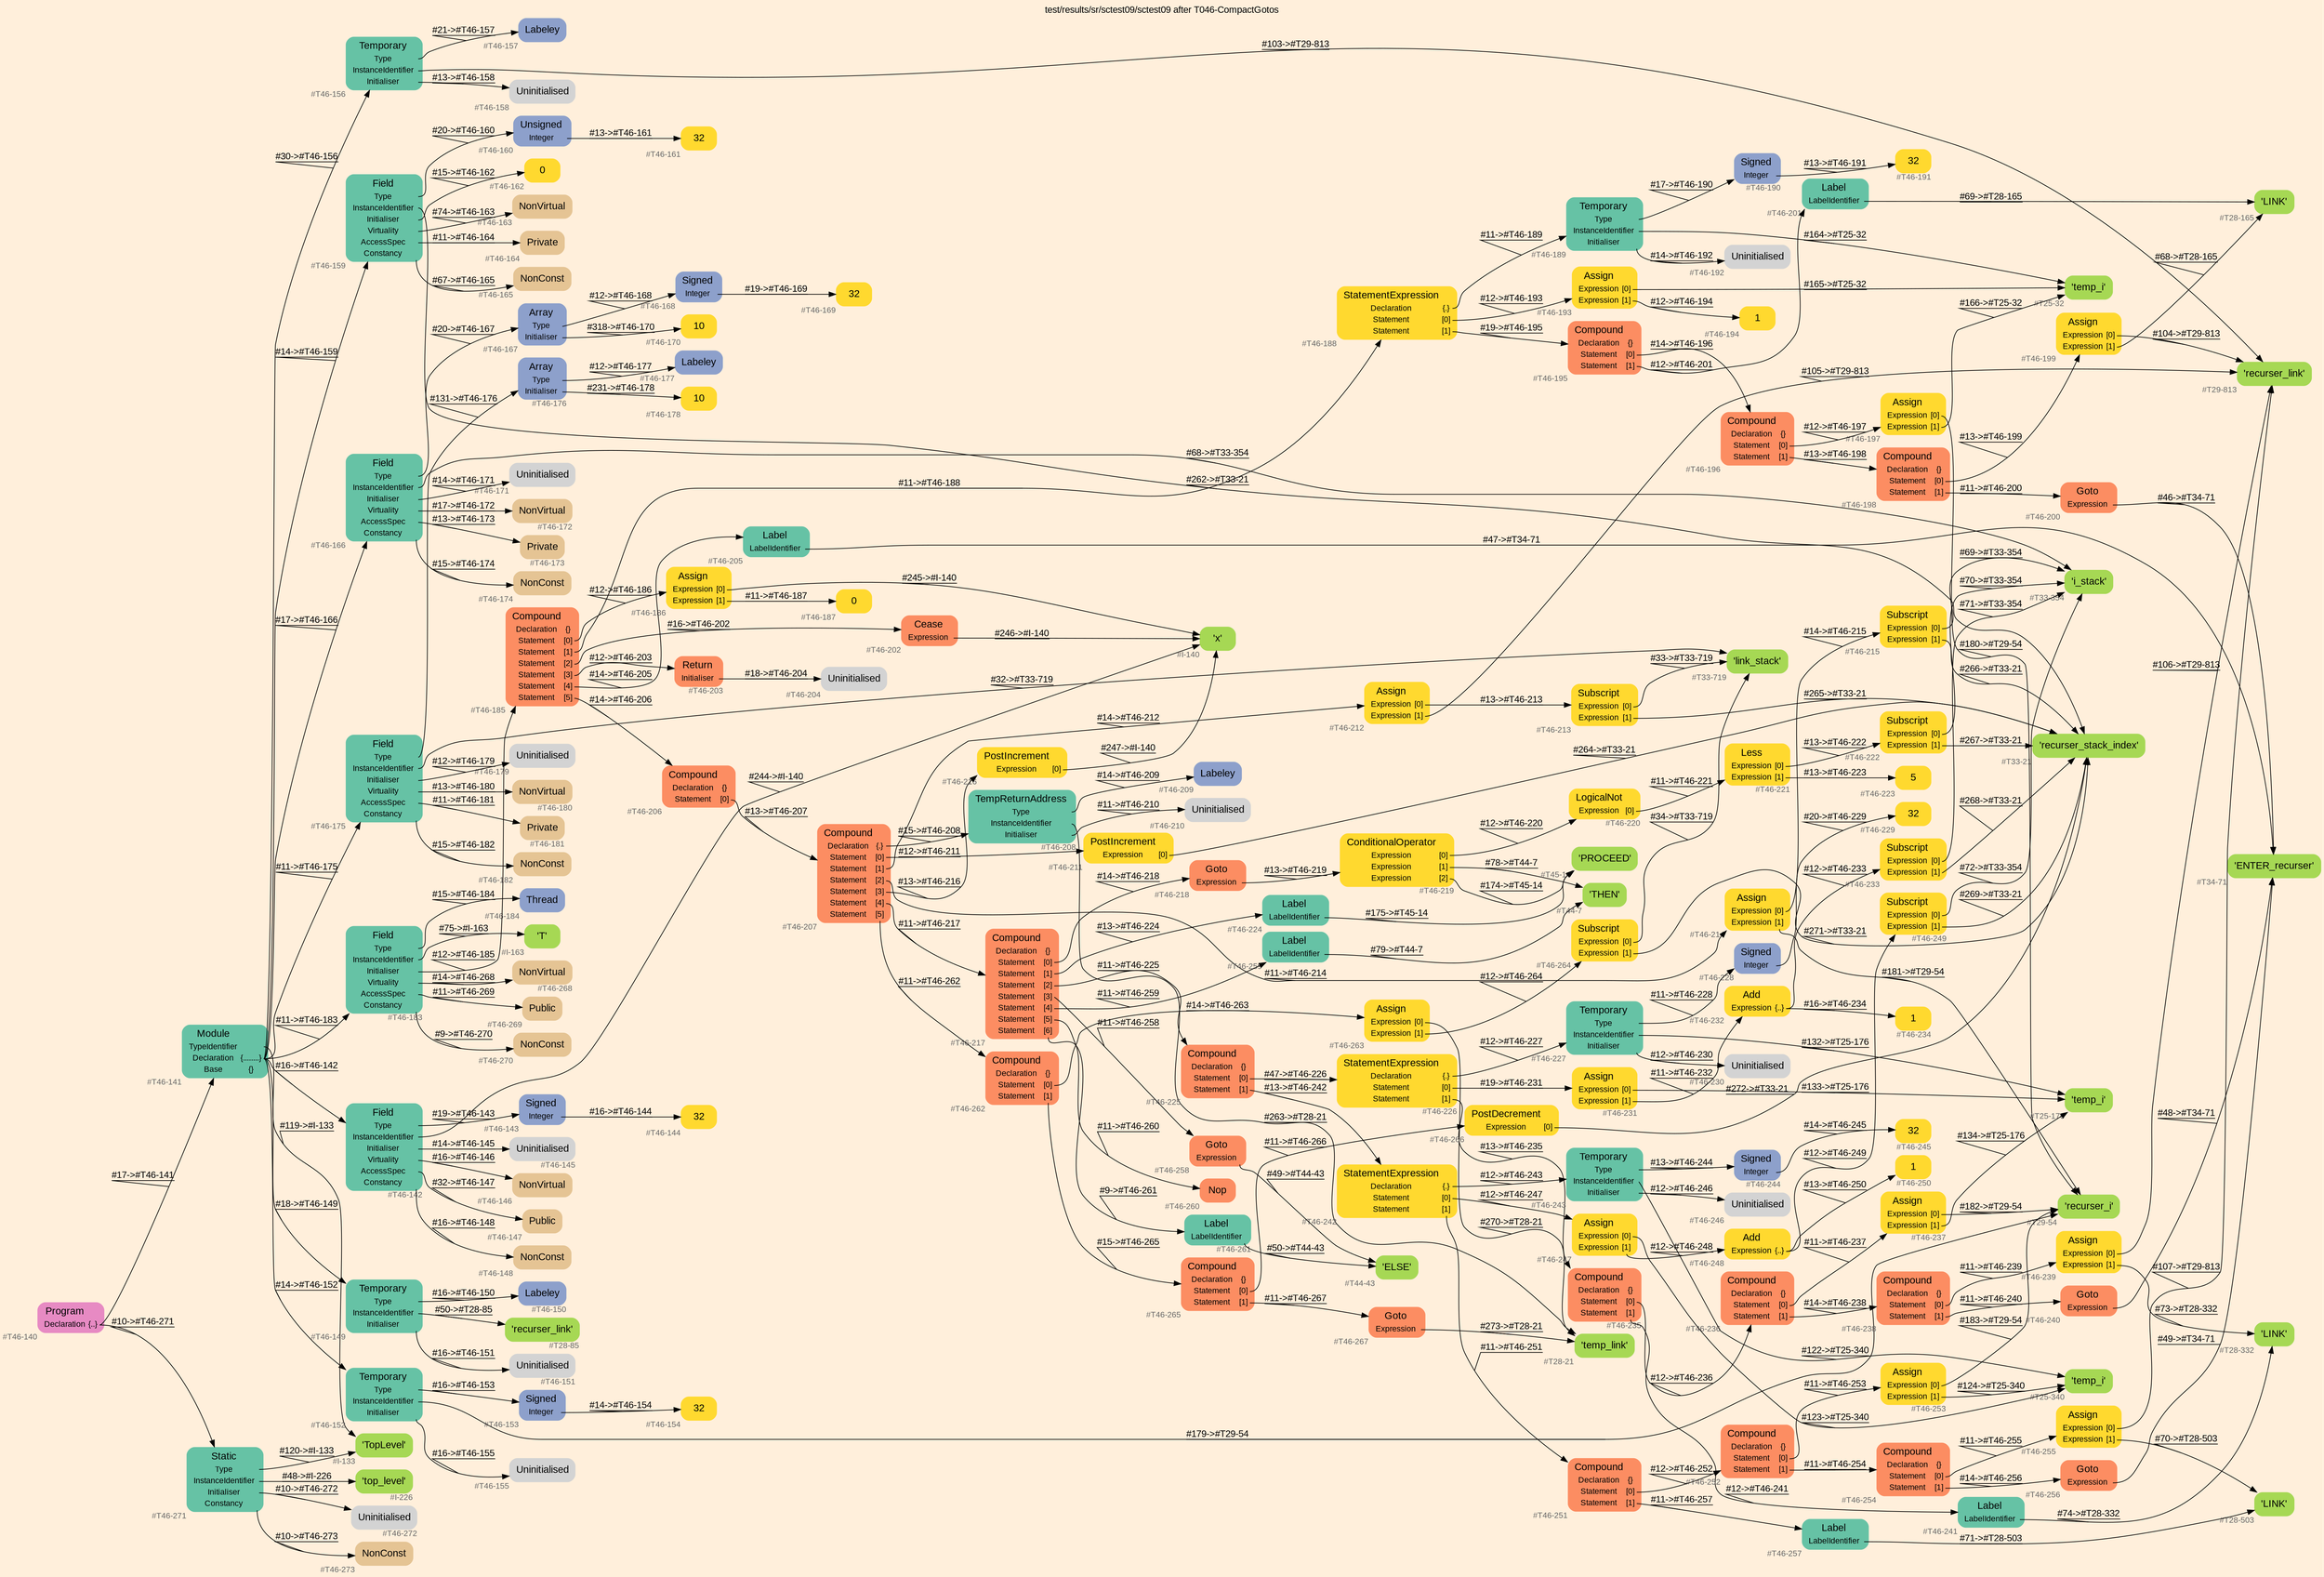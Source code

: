 digraph "test/results/sr/sctest09/sctest09 after T046-CompactGotos" {
label = "test/results/sr/sctest09/sctest09 after T046-CompactGotos"
labelloc = t
graph [
    rankdir = "LR"
    ranksep = 0.3
    bgcolor = antiquewhite1
    color = black
    fontcolor = black
    fontname = "Arial"
];
node [
    fontname = "Arial"
];
edge [
    fontname = "Arial"
];

// -------------------- node figure --------------------
// -------- block #T46-140 ----------
"#T46-140" [
    fillcolor = "/set28/4"
    xlabel = "#T46-140"
    fontsize = "12"
    fontcolor = grey40
    shape = "plaintext"
    label = <<TABLE BORDER="0" CELLBORDER="0" CELLSPACING="0">
     <TR><TD><FONT COLOR="black" POINT-SIZE="15">Program</FONT></TD></TR>
     <TR><TD><FONT COLOR="black" POINT-SIZE="12">Declaration</FONT></TD><TD PORT="port0"><FONT COLOR="black" POINT-SIZE="12">{..}</FONT></TD></TR>
    </TABLE>>
    style = "rounded,filled"
];

// -------- block #T46-141 ----------
"#T46-141" [
    fillcolor = "/set28/1"
    xlabel = "#T46-141"
    fontsize = "12"
    fontcolor = grey40
    shape = "plaintext"
    label = <<TABLE BORDER="0" CELLBORDER="0" CELLSPACING="0">
     <TR><TD><FONT COLOR="black" POINT-SIZE="15">Module</FONT></TD></TR>
     <TR><TD><FONT COLOR="black" POINT-SIZE="12">TypeIdentifier</FONT></TD><TD PORT="port0"></TD></TR>
     <TR><TD><FONT COLOR="black" POINT-SIZE="12">Declaration</FONT></TD><TD PORT="port1"><FONT COLOR="black" POINT-SIZE="12">{........}</FONT></TD></TR>
     <TR><TD><FONT COLOR="black" POINT-SIZE="12">Base</FONT></TD><TD PORT="port2"><FONT COLOR="black" POINT-SIZE="12">{}</FONT></TD></TR>
    </TABLE>>
    style = "rounded,filled"
];

// -------- block #I-133 ----------
"#I-133" [
    fillcolor = "/set28/5"
    xlabel = "#I-133"
    fontsize = "12"
    fontcolor = grey40
    shape = "plaintext"
    label = <<TABLE BORDER="0" CELLBORDER="0" CELLSPACING="0">
     <TR><TD><FONT COLOR="black" POINT-SIZE="15">'TopLevel'</FONT></TD></TR>
    </TABLE>>
    style = "rounded,filled"
];

// -------- block #T46-142 ----------
"#T46-142" [
    fillcolor = "/set28/1"
    xlabel = "#T46-142"
    fontsize = "12"
    fontcolor = grey40
    shape = "plaintext"
    label = <<TABLE BORDER="0" CELLBORDER="0" CELLSPACING="0">
     <TR><TD><FONT COLOR="black" POINT-SIZE="15">Field</FONT></TD></TR>
     <TR><TD><FONT COLOR="black" POINT-SIZE="12">Type</FONT></TD><TD PORT="port0"></TD></TR>
     <TR><TD><FONT COLOR="black" POINT-SIZE="12">InstanceIdentifier</FONT></TD><TD PORT="port1"></TD></TR>
     <TR><TD><FONT COLOR="black" POINT-SIZE="12">Initialiser</FONT></TD><TD PORT="port2"></TD></TR>
     <TR><TD><FONT COLOR="black" POINT-SIZE="12">Virtuality</FONT></TD><TD PORT="port3"></TD></TR>
     <TR><TD><FONT COLOR="black" POINT-SIZE="12">AccessSpec</FONT></TD><TD PORT="port4"></TD></TR>
     <TR><TD><FONT COLOR="black" POINT-SIZE="12">Constancy</FONT></TD><TD PORT="port5"></TD></TR>
    </TABLE>>
    style = "rounded,filled"
];

// -------- block #T46-143 ----------
"#T46-143" [
    fillcolor = "/set28/3"
    xlabel = "#T46-143"
    fontsize = "12"
    fontcolor = grey40
    shape = "plaintext"
    label = <<TABLE BORDER="0" CELLBORDER="0" CELLSPACING="0">
     <TR><TD><FONT COLOR="black" POINT-SIZE="15">Signed</FONT></TD></TR>
     <TR><TD><FONT COLOR="black" POINT-SIZE="12">Integer</FONT></TD><TD PORT="port0"></TD></TR>
    </TABLE>>
    style = "rounded,filled"
];

// -------- block #T46-144 ----------
"#T46-144" [
    fillcolor = "/set28/6"
    xlabel = "#T46-144"
    fontsize = "12"
    fontcolor = grey40
    shape = "plaintext"
    label = <<TABLE BORDER="0" CELLBORDER="0" CELLSPACING="0">
     <TR><TD><FONT COLOR="black" POINT-SIZE="15">32</FONT></TD></TR>
    </TABLE>>
    style = "rounded,filled"
];

// -------- block #I-140 ----------
"#I-140" [
    fillcolor = "/set28/5"
    xlabel = "#I-140"
    fontsize = "12"
    fontcolor = grey40
    shape = "plaintext"
    label = <<TABLE BORDER="0" CELLBORDER="0" CELLSPACING="0">
     <TR><TD><FONT COLOR="black" POINT-SIZE="15">'x'</FONT></TD></TR>
    </TABLE>>
    style = "rounded,filled"
];

// -------- block #T46-145 ----------
"#T46-145" [
    xlabel = "#T46-145"
    fontsize = "12"
    fontcolor = grey40
    shape = "plaintext"
    label = <<TABLE BORDER="0" CELLBORDER="0" CELLSPACING="0">
     <TR><TD><FONT COLOR="black" POINT-SIZE="15">Uninitialised</FONT></TD></TR>
    </TABLE>>
    style = "rounded,filled"
];

// -------- block #T46-146 ----------
"#T46-146" [
    fillcolor = "/set28/7"
    xlabel = "#T46-146"
    fontsize = "12"
    fontcolor = grey40
    shape = "plaintext"
    label = <<TABLE BORDER="0" CELLBORDER="0" CELLSPACING="0">
     <TR><TD><FONT COLOR="black" POINT-SIZE="15">NonVirtual</FONT></TD></TR>
    </TABLE>>
    style = "rounded,filled"
];

// -------- block #T46-147 ----------
"#T46-147" [
    fillcolor = "/set28/7"
    xlabel = "#T46-147"
    fontsize = "12"
    fontcolor = grey40
    shape = "plaintext"
    label = <<TABLE BORDER="0" CELLBORDER="0" CELLSPACING="0">
     <TR><TD><FONT COLOR="black" POINT-SIZE="15">Public</FONT></TD></TR>
    </TABLE>>
    style = "rounded,filled"
];

// -------- block #T46-148 ----------
"#T46-148" [
    fillcolor = "/set28/7"
    xlabel = "#T46-148"
    fontsize = "12"
    fontcolor = grey40
    shape = "plaintext"
    label = <<TABLE BORDER="0" CELLBORDER="0" CELLSPACING="0">
     <TR><TD><FONT COLOR="black" POINT-SIZE="15">NonConst</FONT></TD></TR>
    </TABLE>>
    style = "rounded,filled"
];

// -------- block #T46-149 ----------
"#T46-149" [
    fillcolor = "/set28/1"
    xlabel = "#T46-149"
    fontsize = "12"
    fontcolor = grey40
    shape = "plaintext"
    label = <<TABLE BORDER="0" CELLBORDER="0" CELLSPACING="0">
     <TR><TD><FONT COLOR="black" POINT-SIZE="15">Temporary</FONT></TD></TR>
     <TR><TD><FONT COLOR="black" POINT-SIZE="12">Type</FONT></TD><TD PORT="port0"></TD></TR>
     <TR><TD><FONT COLOR="black" POINT-SIZE="12">InstanceIdentifier</FONT></TD><TD PORT="port1"></TD></TR>
     <TR><TD><FONT COLOR="black" POINT-SIZE="12">Initialiser</FONT></TD><TD PORT="port2"></TD></TR>
    </TABLE>>
    style = "rounded,filled"
];

// -------- block #T46-150 ----------
"#T46-150" [
    fillcolor = "/set28/3"
    xlabel = "#T46-150"
    fontsize = "12"
    fontcolor = grey40
    shape = "plaintext"
    label = <<TABLE BORDER="0" CELLBORDER="0" CELLSPACING="0">
     <TR><TD><FONT COLOR="black" POINT-SIZE="15">Labeley</FONT></TD></TR>
    </TABLE>>
    style = "rounded,filled"
];

// -------- block #T28-85 ----------
"#T28-85" [
    fillcolor = "/set28/5"
    xlabel = "#T28-85"
    fontsize = "12"
    fontcolor = grey40
    shape = "plaintext"
    label = <<TABLE BORDER="0" CELLBORDER="0" CELLSPACING="0">
     <TR><TD><FONT COLOR="black" POINT-SIZE="15">'recurser_link'</FONT></TD></TR>
    </TABLE>>
    style = "rounded,filled"
];

// -------- block #T46-151 ----------
"#T46-151" [
    xlabel = "#T46-151"
    fontsize = "12"
    fontcolor = grey40
    shape = "plaintext"
    label = <<TABLE BORDER="0" CELLBORDER="0" CELLSPACING="0">
     <TR><TD><FONT COLOR="black" POINT-SIZE="15">Uninitialised</FONT></TD></TR>
    </TABLE>>
    style = "rounded,filled"
];

// -------- block #T46-152 ----------
"#T46-152" [
    fillcolor = "/set28/1"
    xlabel = "#T46-152"
    fontsize = "12"
    fontcolor = grey40
    shape = "plaintext"
    label = <<TABLE BORDER="0" CELLBORDER="0" CELLSPACING="0">
     <TR><TD><FONT COLOR="black" POINT-SIZE="15">Temporary</FONT></TD></TR>
     <TR><TD><FONT COLOR="black" POINT-SIZE="12">Type</FONT></TD><TD PORT="port0"></TD></TR>
     <TR><TD><FONT COLOR="black" POINT-SIZE="12">InstanceIdentifier</FONT></TD><TD PORT="port1"></TD></TR>
     <TR><TD><FONT COLOR="black" POINT-SIZE="12">Initialiser</FONT></TD><TD PORT="port2"></TD></TR>
    </TABLE>>
    style = "rounded,filled"
];

// -------- block #T46-153 ----------
"#T46-153" [
    fillcolor = "/set28/3"
    xlabel = "#T46-153"
    fontsize = "12"
    fontcolor = grey40
    shape = "plaintext"
    label = <<TABLE BORDER="0" CELLBORDER="0" CELLSPACING="0">
     <TR><TD><FONT COLOR="black" POINT-SIZE="15">Signed</FONT></TD></TR>
     <TR><TD><FONT COLOR="black" POINT-SIZE="12">Integer</FONT></TD><TD PORT="port0"></TD></TR>
    </TABLE>>
    style = "rounded,filled"
];

// -------- block #T46-154 ----------
"#T46-154" [
    fillcolor = "/set28/6"
    xlabel = "#T46-154"
    fontsize = "12"
    fontcolor = grey40
    shape = "plaintext"
    label = <<TABLE BORDER="0" CELLBORDER="0" CELLSPACING="0">
     <TR><TD><FONT COLOR="black" POINT-SIZE="15">32</FONT></TD></TR>
    </TABLE>>
    style = "rounded,filled"
];

// -------- block #T29-54 ----------
"#T29-54" [
    fillcolor = "/set28/5"
    xlabel = "#T29-54"
    fontsize = "12"
    fontcolor = grey40
    shape = "plaintext"
    label = <<TABLE BORDER="0" CELLBORDER="0" CELLSPACING="0">
     <TR><TD><FONT COLOR="black" POINT-SIZE="15">'recurser_i'</FONT></TD></TR>
    </TABLE>>
    style = "rounded,filled"
];

// -------- block #T46-155 ----------
"#T46-155" [
    xlabel = "#T46-155"
    fontsize = "12"
    fontcolor = grey40
    shape = "plaintext"
    label = <<TABLE BORDER="0" CELLBORDER="0" CELLSPACING="0">
     <TR><TD><FONT COLOR="black" POINT-SIZE="15">Uninitialised</FONT></TD></TR>
    </TABLE>>
    style = "rounded,filled"
];

// -------- block #T46-156 ----------
"#T46-156" [
    fillcolor = "/set28/1"
    xlabel = "#T46-156"
    fontsize = "12"
    fontcolor = grey40
    shape = "plaintext"
    label = <<TABLE BORDER="0" CELLBORDER="0" CELLSPACING="0">
     <TR><TD><FONT COLOR="black" POINT-SIZE="15">Temporary</FONT></TD></TR>
     <TR><TD><FONT COLOR="black" POINT-SIZE="12">Type</FONT></TD><TD PORT="port0"></TD></TR>
     <TR><TD><FONT COLOR="black" POINT-SIZE="12">InstanceIdentifier</FONT></TD><TD PORT="port1"></TD></TR>
     <TR><TD><FONT COLOR="black" POINT-SIZE="12">Initialiser</FONT></TD><TD PORT="port2"></TD></TR>
    </TABLE>>
    style = "rounded,filled"
];

// -------- block #T46-157 ----------
"#T46-157" [
    fillcolor = "/set28/3"
    xlabel = "#T46-157"
    fontsize = "12"
    fontcolor = grey40
    shape = "plaintext"
    label = <<TABLE BORDER="0" CELLBORDER="0" CELLSPACING="0">
     <TR><TD><FONT COLOR="black" POINT-SIZE="15">Labeley</FONT></TD></TR>
    </TABLE>>
    style = "rounded,filled"
];

// -------- block #T29-813 ----------
"#T29-813" [
    fillcolor = "/set28/5"
    xlabel = "#T29-813"
    fontsize = "12"
    fontcolor = grey40
    shape = "plaintext"
    label = <<TABLE BORDER="0" CELLBORDER="0" CELLSPACING="0">
     <TR><TD><FONT COLOR="black" POINT-SIZE="15">'recurser_link'</FONT></TD></TR>
    </TABLE>>
    style = "rounded,filled"
];

// -------- block #T46-158 ----------
"#T46-158" [
    xlabel = "#T46-158"
    fontsize = "12"
    fontcolor = grey40
    shape = "plaintext"
    label = <<TABLE BORDER="0" CELLBORDER="0" CELLSPACING="0">
     <TR><TD><FONT COLOR="black" POINT-SIZE="15">Uninitialised</FONT></TD></TR>
    </TABLE>>
    style = "rounded,filled"
];

// -------- block #T46-159 ----------
"#T46-159" [
    fillcolor = "/set28/1"
    xlabel = "#T46-159"
    fontsize = "12"
    fontcolor = grey40
    shape = "plaintext"
    label = <<TABLE BORDER="0" CELLBORDER="0" CELLSPACING="0">
     <TR><TD><FONT COLOR="black" POINT-SIZE="15">Field</FONT></TD></TR>
     <TR><TD><FONT COLOR="black" POINT-SIZE="12">Type</FONT></TD><TD PORT="port0"></TD></TR>
     <TR><TD><FONT COLOR="black" POINT-SIZE="12">InstanceIdentifier</FONT></TD><TD PORT="port1"></TD></TR>
     <TR><TD><FONT COLOR="black" POINT-SIZE="12">Initialiser</FONT></TD><TD PORT="port2"></TD></TR>
     <TR><TD><FONT COLOR="black" POINT-SIZE="12">Virtuality</FONT></TD><TD PORT="port3"></TD></TR>
     <TR><TD><FONT COLOR="black" POINT-SIZE="12">AccessSpec</FONT></TD><TD PORT="port4"></TD></TR>
     <TR><TD><FONT COLOR="black" POINT-SIZE="12">Constancy</FONT></TD><TD PORT="port5"></TD></TR>
    </TABLE>>
    style = "rounded,filled"
];

// -------- block #T46-160 ----------
"#T46-160" [
    fillcolor = "/set28/3"
    xlabel = "#T46-160"
    fontsize = "12"
    fontcolor = grey40
    shape = "plaintext"
    label = <<TABLE BORDER="0" CELLBORDER="0" CELLSPACING="0">
     <TR><TD><FONT COLOR="black" POINT-SIZE="15">Unsigned</FONT></TD></TR>
     <TR><TD><FONT COLOR="black" POINT-SIZE="12">Integer</FONT></TD><TD PORT="port0"></TD></TR>
    </TABLE>>
    style = "rounded,filled"
];

// -------- block #T46-161 ----------
"#T46-161" [
    fillcolor = "/set28/6"
    xlabel = "#T46-161"
    fontsize = "12"
    fontcolor = grey40
    shape = "plaintext"
    label = <<TABLE BORDER="0" CELLBORDER="0" CELLSPACING="0">
     <TR><TD><FONT COLOR="black" POINT-SIZE="15">32</FONT></TD></TR>
    </TABLE>>
    style = "rounded,filled"
];

// -------- block #T33-21 ----------
"#T33-21" [
    fillcolor = "/set28/5"
    xlabel = "#T33-21"
    fontsize = "12"
    fontcolor = grey40
    shape = "plaintext"
    label = <<TABLE BORDER="0" CELLBORDER="0" CELLSPACING="0">
     <TR><TD><FONT COLOR="black" POINT-SIZE="15">'recurser_stack_index'</FONT></TD></TR>
    </TABLE>>
    style = "rounded,filled"
];

// -------- block #T46-162 ----------
"#T46-162" [
    fillcolor = "/set28/6"
    xlabel = "#T46-162"
    fontsize = "12"
    fontcolor = grey40
    shape = "plaintext"
    label = <<TABLE BORDER="0" CELLBORDER="0" CELLSPACING="0">
     <TR><TD><FONT COLOR="black" POINT-SIZE="15">0</FONT></TD></TR>
    </TABLE>>
    style = "rounded,filled"
];

// -------- block #T46-163 ----------
"#T46-163" [
    fillcolor = "/set28/7"
    xlabel = "#T46-163"
    fontsize = "12"
    fontcolor = grey40
    shape = "plaintext"
    label = <<TABLE BORDER="0" CELLBORDER="0" CELLSPACING="0">
     <TR><TD><FONT COLOR="black" POINT-SIZE="15">NonVirtual</FONT></TD></TR>
    </TABLE>>
    style = "rounded,filled"
];

// -------- block #T46-164 ----------
"#T46-164" [
    fillcolor = "/set28/7"
    xlabel = "#T46-164"
    fontsize = "12"
    fontcolor = grey40
    shape = "plaintext"
    label = <<TABLE BORDER="0" CELLBORDER="0" CELLSPACING="0">
     <TR><TD><FONT COLOR="black" POINT-SIZE="15">Private</FONT></TD></TR>
    </TABLE>>
    style = "rounded,filled"
];

// -------- block #T46-165 ----------
"#T46-165" [
    fillcolor = "/set28/7"
    xlabel = "#T46-165"
    fontsize = "12"
    fontcolor = grey40
    shape = "plaintext"
    label = <<TABLE BORDER="0" CELLBORDER="0" CELLSPACING="0">
     <TR><TD><FONT COLOR="black" POINT-SIZE="15">NonConst</FONT></TD></TR>
    </TABLE>>
    style = "rounded,filled"
];

// -------- block #T46-166 ----------
"#T46-166" [
    fillcolor = "/set28/1"
    xlabel = "#T46-166"
    fontsize = "12"
    fontcolor = grey40
    shape = "plaintext"
    label = <<TABLE BORDER="0" CELLBORDER="0" CELLSPACING="0">
     <TR><TD><FONT COLOR="black" POINT-SIZE="15">Field</FONT></TD></TR>
     <TR><TD><FONT COLOR="black" POINT-SIZE="12">Type</FONT></TD><TD PORT="port0"></TD></TR>
     <TR><TD><FONT COLOR="black" POINT-SIZE="12">InstanceIdentifier</FONT></TD><TD PORT="port1"></TD></TR>
     <TR><TD><FONT COLOR="black" POINT-SIZE="12">Initialiser</FONT></TD><TD PORT="port2"></TD></TR>
     <TR><TD><FONT COLOR="black" POINT-SIZE="12">Virtuality</FONT></TD><TD PORT="port3"></TD></TR>
     <TR><TD><FONT COLOR="black" POINT-SIZE="12">AccessSpec</FONT></TD><TD PORT="port4"></TD></TR>
     <TR><TD><FONT COLOR="black" POINT-SIZE="12">Constancy</FONT></TD><TD PORT="port5"></TD></TR>
    </TABLE>>
    style = "rounded,filled"
];

// -------- block #T46-167 ----------
"#T46-167" [
    fillcolor = "/set28/3"
    xlabel = "#T46-167"
    fontsize = "12"
    fontcolor = grey40
    shape = "plaintext"
    label = <<TABLE BORDER="0" CELLBORDER="0" CELLSPACING="0">
     <TR><TD><FONT COLOR="black" POINT-SIZE="15">Array</FONT></TD></TR>
     <TR><TD><FONT COLOR="black" POINT-SIZE="12">Type</FONT></TD><TD PORT="port0"></TD></TR>
     <TR><TD><FONT COLOR="black" POINT-SIZE="12">Initialiser</FONT></TD><TD PORT="port1"></TD></TR>
    </TABLE>>
    style = "rounded,filled"
];

// -------- block #T46-168 ----------
"#T46-168" [
    fillcolor = "/set28/3"
    xlabel = "#T46-168"
    fontsize = "12"
    fontcolor = grey40
    shape = "plaintext"
    label = <<TABLE BORDER="0" CELLBORDER="0" CELLSPACING="0">
     <TR><TD><FONT COLOR="black" POINT-SIZE="15">Signed</FONT></TD></TR>
     <TR><TD><FONT COLOR="black" POINT-SIZE="12">Integer</FONT></TD><TD PORT="port0"></TD></TR>
    </TABLE>>
    style = "rounded,filled"
];

// -------- block #T46-169 ----------
"#T46-169" [
    fillcolor = "/set28/6"
    xlabel = "#T46-169"
    fontsize = "12"
    fontcolor = grey40
    shape = "plaintext"
    label = <<TABLE BORDER="0" CELLBORDER="0" CELLSPACING="0">
     <TR><TD><FONT COLOR="black" POINT-SIZE="15">32</FONT></TD></TR>
    </TABLE>>
    style = "rounded,filled"
];

// -------- block #T46-170 ----------
"#T46-170" [
    fillcolor = "/set28/6"
    xlabel = "#T46-170"
    fontsize = "12"
    fontcolor = grey40
    shape = "plaintext"
    label = <<TABLE BORDER="0" CELLBORDER="0" CELLSPACING="0">
     <TR><TD><FONT COLOR="black" POINT-SIZE="15">10</FONT></TD></TR>
    </TABLE>>
    style = "rounded,filled"
];

// -------- block #T33-354 ----------
"#T33-354" [
    fillcolor = "/set28/5"
    xlabel = "#T33-354"
    fontsize = "12"
    fontcolor = grey40
    shape = "plaintext"
    label = <<TABLE BORDER="0" CELLBORDER="0" CELLSPACING="0">
     <TR><TD><FONT COLOR="black" POINT-SIZE="15">'i_stack'</FONT></TD></TR>
    </TABLE>>
    style = "rounded,filled"
];

// -------- block #T46-171 ----------
"#T46-171" [
    xlabel = "#T46-171"
    fontsize = "12"
    fontcolor = grey40
    shape = "plaintext"
    label = <<TABLE BORDER="0" CELLBORDER="0" CELLSPACING="0">
     <TR><TD><FONT COLOR="black" POINT-SIZE="15">Uninitialised</FONT></TD></TR>
    </TABLE>>
    style = "rounded,filled"
];

// -------- block #T46-172 ----------
"#T46-172" [
    fillcolor = "/set28/7"
    xlabel = "#T46-172"
    fontsize = "12"
    fontcolor = grey40
    shape = "plaintext"
    label = <<TABLE BORDER="0" CELLBORDER="0" CELLSPACING="0">
     <TR><TD><FONT COLOR="black" POINT-SIZE="15">NonVirtual</FONT></TD></TR>
    </TABLE>>
    style = "rounded,filled"
];

// -------- block #T46-173 ----------
"#T46-173" [
    fillcolor = "/set28/7"
    xlabel = "#T46-173"
    fontsize = "12"
    fontcolor = grey40
    shape = "plaintext"
    label = <<TABLE BORDER="0" CELLBORDER="0" CELLSPACING="0">
     <TR><TD><FONT COLOR="black" POINT-SIZE="15">Private</FONT></TD></TR>
    </TABLE>>
    style = "rounded,filled"
];

// -------- block #T46-174 ----------
"#T46-174" [
    fillcolor = "/set28/7"
    xlabel = "#T46-174"
    fontsize = "12"
    fontcolor = grey40
    shape = "plaintext"
    label = <<TABLE BORDER="0" CELLBORDER="0" CELLSPACING="0">
     <TR><TD><FONT COLOR="black" POINT-SIZE="15">NonConst</FONT></TD></TR>
    </TABLE>>
    style = "rounded,filled"
];

// -------- block #T46-175 ----------
"#T46-175" [
    fillcolor = "/set28/1"
    xlabel = "#T46-175"
    fontsize = "12"
    fontcolor = grey40
    shape = "plaintext"
    label = <<TABLE BORDER="0" CELLBORDER="0" CELLSPACING="0">
     <TR><TD><FONT COLOR="black" POINT-SIZE="15">Field</FONT></TD></TR>
     <TR><TD><FONT COLOR="black" POINT-SIZE="12">Type</FONT></TD><TD PORT="port0"></TD></TR>
     <TR><TD><FONT COLOR="black" POINT-SIZE="12">InstanceIdentifier</FONT></TD><TD PORT="port1"></TD></TR>
     <TR><TD><FONT COLOR="black" POINT-SIZE="12">Initialiser</FONT></TD><TD PORT="port2"></TD></TR>
     <TR><TD><FONT COLOR="black" POINT-SIZE="12">Virtuality</FONT></TD><TD PORT="port3"></TD></TR>
     <TR><TD><FONT COLOR="black" POINT-SIZE="12">AccessSpec</FONT></TD><TD PORT="port4"></TD></TR>
     <TR><TD><FONT COLOR="black" POINT-SIZE="12">Constancy</FONT></TD><TD PORT="port5"></TD></TR>
    </TABLE>>
    style = "rounded,filled"
];

// -------- block #T46-176 ----------
"#T46-176" [
    fillcolor = "/set28/3"
    xlabel = "#T46-176"
    fontsize = "12"
    fontcolor = grey40
    shape = "plaintext"
    label = <<TABLE BORDER="0" CELLBORDER="0" CELLSPACING="0">
     <TR><TD><FONT COLOR="black" POINT-SIZE="15">Array</FONT></TD></TR>
     <TR><TD><FONT COLOR="black" POINT-SIZE="12">Type</FONT></TD><TD PORT="port0"></TD></TR>
     <TR><TD><FONT COLOR="black" POINT-SIZE="12">Initialiser</FONT></TD><TD PORT="port1"></TD></TR>
    </TABLE>>
    style = "rounded,filled"
];

// -------- block #T46-177 ----------
"#T46-177" [
    fillcolor = "/set28/3"
    xlabel = "#T46-177"
    fontsize = "12"
    fontcolor = grey40
    shape = "plaintext"
    label = <<TABLE BORDER="0" CELLBORDER="0" CELLSPACING="0">
     <TR><TD><FONT COLOR="black" POINT-SIZE="15">Labeley</FONT></TD></TR>
    </TABLE>>
    style = "rounded,filled"
];

// -------- block #T46-178 ----------
"#T46-178" [
    fillcolor = "/set28/6"
    xlabel = "#T46-178"
    fontsize = "12"
    fontcolor = grey40
    shape = "plaintext"
    label = <<TABLE BORDER="0" CELLBORDER="0" CELLSPACING="0">
     <TR><TD><FONT COLOR="black" POINT-SIZE="15">10</FONT></TD></TR>
    </TABLE>>
    style = "rounded,filled"
];

// -------- block #T33-719 ----------
"#T33-719" [
    fillcolor = "/set28/5"
    xlabel = "#T33-719"
    fontsize = "12"
    fontcolor = grey40
    shape = "plaintext"
    label = <<TABLE BORDER="0" CELLBORDER="0" CELLSPACING="0">
     <TR><TD><FONT COLOR="black" POINT-SIZE="15">'link_stack'</FONT></TD></TR>
    </TABLE>>
    style = "rounded,filled"
];

// -------- block #T46-179 ----------
"#T46-179" [
    xlabel = "#T46-179"
    fontsize = "12"
    fontcolor = grey40
    shape = "plaintext"
    label = <<TABLE BORDER="0" CELLBORDER="0" CELLSPACING="0">
     <TR><TD><FONT COLOR="black" POINT-SIZE="15">Uninitialised</FONT></TD></TR>
    </TABLE>>
    style = "rounded,filled"
];

// -------- block #T46-180 ----------
"#T46-180" [
    fillcolor = "/set28/7"
    xlabel = "#T46-180"
    fontsize = "12"
    fontcolor = grey40
    shape = "plaintext"
    label = <<TABLE BORDER="0" CELLBORDER="0" CELLSPACING="0">
     <TR><TD><FONT COLOR="black" POINT-SIZE="15">NonVirtual</FONT></TD></TR>
    </TABLE>>
    style = "rounded,filled"
];

// -------- block #T46-181 ----------
"#T46-181" [
    fillcolor = "/set28/7"
    xlabel = "#T46-181"
    fontsize = "12"
    fontcolor = grey40
    shape = "plaintext"
    label = <<TABLE BORDER="0" CELLBORDER="0" CELLSPACING="0">
     <TR><TD><FONT COLOR="black" POINT-SIZE="15">Private</FONT></TD></TR>
    </TABLE>>
    style = "rounded,filled"
];

// -------- block #T46-182 ----------
"#T46-182" [
    fillcolor = "/set28/7"
    xlabel = "#T46-182"
    fontsize = "12"
    fontcolor = grey40
    shape = "plaintext"
    label = <<TABLE BORDER="0" CELLBORDER="0" CELLSPACING="0">
     <TR><TD><FONT COLOR="black" POINT-SIZE="15">NonConst</FONT></TD></TR>
    </TABLE>>
    style = "rounded,filled"
];

// -------- block #T46-183 ----------
"#T46-183" [
    fillcolor = "/set28/1"
    xlabel = "#T46-183"
    fontsize = "12"
    fontcolor = grey40
    shape = "plaintext"
    label = <<TABLE BORDER="0" CELLBORDER="0" CELLSPACING="0">
     <TR><TD><FONT COLOR="black" POINT-SIZE="15">Field</FONT></TD></TR>
     <TR><TD><FONT COLOR="black" POINT-SIZE="12">Type</FONT></TD><TD PORT="port0"></TD></TR>
     <TR><TD><FONT COLOR="black" POINT-SIZE="12">InstanceIdentifier</FONT></TD><TD PORT="port1"></TD></TR>
     <TR><TD><FONT COLOR="black" POINT-SIZE="12">Initialiser</FONT></TD><TD PORT="port2"></TD></TR>
     <TR><TD><FONT COLOR="black" POINT-SIZE="12">Virtuality</FONT></TD><TD PORT="port3"></TD></TR>
     <TR><TD><FONT COLOR="black" POINT-SIZE="12">AccessSpec</FONT></TD><TD PORT="port4"></TD></TR>
     <TR><TD><FONT COLOR="black" POINT-SIZE="12">Constancy</FONT></TD><TD PORT="port5"></TD></TR>
    </TABLE>>
    style = "rounded,filled"
];

// -------- block #T46-184 ----------
"#T46-184" [
    fillcolor = "/set28/3"
    xlabel = "#T46-184"
    fontsize = "12"
    fontcolor = grey40
    shape = "plaintext"
    label = <<TABLE BORDER="0" CELLBORDER="0" CELLSPACING="0">
     <TR><TD><FONT COLOR="black" POINT-SIZE="15">Thread</FONT></TD></TR>
    </TABLE>>
    style = "rounded,filled"
];

// -------- block #I-163 ----------
"#I-163" [
    fillcolor = "/set28/5"
    xlabel = "#I-163"
    fontsize = "12"
    fontcolor = grey40
    shape = "plaintext"
    label = <<TABLE BORDER="0" CELLBORDER="0" CELLSPACING="0">
     <TR><TD><FONT COLOR="black" POINT-SIZE="15">'T'</FONT></TD></TR>
    </TABLE>>
    style = "rounded,filled"
];

// -------- block #T46-185 ----------
"#T46-185" [
    fillcolor = "/set28/2"
    xlabel = "#T46-185"
    fontsize = "12"
    fontcolor = grey40
    shape = "plaintext"
    label = <<TABLE BORDER="0" CELLBORDER="0" CELLSPACING="0">
     <TR><TD><FONT COLOR="black" POINT-SIZE="15">Compound</FONT></TD></TR>
     <TR><TD><FONT COLOR="black" POINT-SIZE="12">Declaration</FONT></TD><TD PORT="port0"><FONT COLOR="black" POINT-SIZE="12">{}</FONT></TD></TR>
     <TR><TD><FONT COLOR="black" POINT-SIZE="12">Statement</FONT></TD><TD PORT="port1"><FONT COLOR="black" POINT-SIZE="12">[0]</FONT></TD></TR>
     <TR><TD><FONT COLOR="black" POINT-SIZE="12">Statement</FONT></TD><TD PORT="port2"><FONT COLOR="black" POINT-SIZE="12">[1]</FONT></TD></TR>
     <TR><TD><FONT COLOR="black" POINT-SIZE="12">Statement</FONT></TD><TD PORT="port3"><FONT COLOR="black" POINT-SIZE="12">[2]</FONT></TD></TR>
     <TR><TD><FONT COLOR="black" POINT-SIZE="12">Statement</FONT></TD><TD PORT="port4"><FONT COLOR="black" POINT-SIZE="12">[3]</FONT></TD></TR>
     <TR><TD><FONT COLOR="black" POINT-SIZE="12">Statement</FONT></TD><TD PORT="port5"><FONT COLOR="black" POINT-SIZE="12">[4]</FONT></TD></TR>
     <TR><TD><FONT COLOR="black" POINT-SIZE="12">Statement</FONT></TD><TD PORT="port6"><FONT COLOR="black" POINT-SIZE="12">[5]</FONT></TD></TR>
    </TABLE>>
    style = "rounded,filled"
];

// -------- block #T46-186 ----------
"#T46-186" [
    fillcolor = "/set28/6"
    xlabel = "#T46-186"
    fontsize = "12"
    fontcolor = grey40
    shape = "plaintext"
    label = <<TABLE BORDER="0" CELLBORDER="0" CELLSPACING="0">
     <TR><TD><FONT COLOR="black" POINT-SIZE="15">Assign</FONT></TD></TR>
     <TR><TD><FONT COLOR="black" POINT-SIZE="12">Expression</FONT></TD><TD PORT="port0"><FONT COLOR="black" POINT-SIZE="12">[0]</FONT></TD></TR>
     <TR><TD><FONT COLOR="black" POINT-SIZE="12">Expression</FONT></TD><TD PORT="port1"><FONT COLOR="black" POINT-SIZE="12">[1]</FONT></TD></TR>
    </TABLE>>
    style = "rounded,filled"
];

// -------- block #T46-187 ----------
"#T46-187" [
    fillcolor = "/set28/6"
    xlabel = "#T46-187"
    fontsize = "12"
    fontcolor = grey40
    shape = "plaintext"
    label = <<TABLE BORDER="0" CELLBORDER="0" CELLSPACING="0">
     <TR><TD><FONT COLOR="black" POINT-SIZE="15">0</FONT></TD></TR>
    </TABLE>>
    style = "rounded,filled"
];

// -------- block #T46-188 ----------
"#T46-188" [
    fillcolor = "/set28/6"
    xlabel = "#T46-188"
    fontsize = "12"
    fontcolor = grey40
    shape = "plaintext"
    label = <<TABLE BORDER="0" CELLBORDER="0" CELLSPACING="0">
     <TR><TD><FONT COLOR="black" POINT-SIZE="15">StatementExpression</FONT></TD></TR>
     <TR><TD><FONT COLOR="black" POINT-SIZE="12">Declaration</FONT></TD><TD PORT="port0"><FONT COLOR="black" POINT-SIZE="12">{.}</FONT></TD></TR>
     <TR><TD><FONT COLOR="black" POINT-SIZE="12">Statement</FONT></TD><TD PORT="port1"><FONT COLOR="black" POINT-SIZE="12">[0]</FONT></TD></TR>
     <TR><TD><FONT COLOR="black" POINT-SIZE="12">Statement</FONT></TD><TD PORT="port2"><FONT COLOR="black" POINT-SIZE="12">[1]</FONT></TD></TR>
    </TABLE>>
    style = "rounded,filled"
];

// -------- block #T46-189 ----------
"#T46-189" [
    fillcolor = "/set28/1"
    xlabel = "#T46-189"
    fontsize = "12"
    fontcolor = grey40
    shape = "plaintext"
    label = <<TABLE BORDER="0" CELLBORDER="0" CELLSPACING="0">
     <TR><TD><FONT COLOR="black" POINT-SIZE="15">Temporary</FONT></TD></TR>
     <TR><TD><FONT COLOR="black" POINT-SIZE="12">Type</FONT></TD><TD PORT="port0"></TD></TR>
     <TR><TD><FONT COLOR="black" POINT-SIZE="12">InstanceIdentifier</FONT></TD><TD PORT="port1"></TD></TR>
     <TR><TD><FONT COLOR="black" POINT-SIZE="12">Initialiser</FONT></TD><TD PORT="port2"></TD></TR>
    </TABLE>>
    style = "rounded,filled"
];

// -------- block #T46-190 ----------
"#T46-190" [
    fillcolor = "/set28/3"
    xlabel = "#T46-190"
    fontsize = "12"
    fontcolor = grey40
    shape = "plaintext"
    label = <<TABLE BORDER="0" CELLBORDER="0" CELLSPACING="0">
     <TR><TD><FONT COLOR="black" POINT-SIZE="15">Signed</FONT></TD></TR>
     <TR><TD><FONT COLOR="black" POINT-SIZE="12">Integer</FONT></TD><TD PORT="port0"></TD></TR>
    </TABLE>>
    style = "rounded,filled"
];

// -------- block #T46-191 ----------
"#T46-191" [
    fillcolor = "/set28/6"
    xlabel = "#T46-191"
    fontsize = "12"
    fontcolor = grey40
    shape = "plaintext"
    label = <<TABLE BORDER="0" CELLBORDER="0" CELLSPACING="0">
     <TR><TD><FONT COLOR="black" POINT-SIZE="15">32</FONT></TD></TR>
    </TABLE>>
    style = "rounded,filled"
];

// -------- block #T25-32 ----------
"#T25-32" [
    fillcolor = "/set28/5"
    xlabel = "#T25-32"
    fontsize = "12"
    fontcolor = grey40
    shape = "plaintext"
    label = <<TABLE BORDER="0" CELLBORDER="0" CELLSPACING="0">
     <TR><TD><FONT COLOR="black" POINT-SIZE="15">'temp_i'</FONT></TD></TR>
    </TABLE>>
    style = "rounded,filled"
];

// -------- block #T46-192 ----------
"#T46-192" [
    xlabel = "#T46-192"
    fontsize = "12"
    fontcolor = grey40
    shape = "plaintext"
    label = <<TABLE BORDER="0" CELLBORDER="0" CELLSPACING="0">
     <TR><TD><FONT COLOR="black" POINT-SIZE="15">Uninitialised</FONT></TD></TR>
    </TABLE>>
    style = "rounded,filled"
];

// -------- block #T46-193 ----------
"#T46-193" [
    fillcolor = "/set28/6"
    xlabel = "#T46-193"
    fontsize = "12"
    fontcolor = grey40
    shape = "plaintext"
    label = <<TABLE BORDER="0" CELLBORDER="0" CELLSPACING="0">
     <TR><TD><FONT COLOR="black" POINT-SIZE="15">Assign</FONT></TD></TR>
     <TR><TD><FONT COLOR="black" POINT-SIZE="12">Expression</FONT></TD><TD PORT="port0"><FONT COLOR="black" POINT-SIZE="12">[0]</FONT></TD></TR>
     <TR><TD><FONT COLOR="black" POINT-SIZE="12">Expression</FONT></TD><TD PORT="port1"><FONT COLOR="black" POINT-SIZE="12">[1]</FONT></TD></TR>
    </TABLE>>
    style = "rounded,filled"
];

// -------- block #T46-194 ----------
"#T46-194" [
    fillcolor = "/set28/6"
    xlabel = "#T46-194"
    fontsize = "12"
    fontcolor = grey40
    shape = "plaintext"
    label = <<TABLE BORDER="0" CELLBORDER="0" CELLSPACING="0">
     <TR><TD><FONT COLOR="black" POINT-SIZE="15">1</FONT></TD></TR>
    </TABLE>>
    style = "rounded,filled"
];

// -------- block #T46-195 ----------
"#T46-195" [
    fillcolor = "/set28/2"
    xlabel = "#T46-195"
    fontsize = "12"
    fontcolor = grey40
    shape = "plaintext"
    label = <<TABLE BORDER="0" CELLBORDER="0" CELLSPACING="0">
     <TR><TD><FONT COLOR="black" POINT-SIZE="15">Compound</FONT></TD></TR>
     <TR><TD><FONT COLOR="black" POINT-SIZE="12">Declaration</FONT></TD><TD PORT="port0"><FONT COLOR="black" POINT-SIZE="12">{}</FONT></TD></TR>
     <TR><TD><FONT COLOR="black" POINT-SIZE="12">Statement</FONT></TD><TD PORT="port1"><FONT COLOR="black" POINT-SIZE="12">[0]</FONT></TD></TR>
     <TR><TD><FONT COLOR="black" POINT-SIZE="12">Statement</FONT></TD><TD PORT="port2"><FONT COLOR="black" POINT-SIZE="12">[1]</FONT></TD></TR>
    </TABLE>>
    style = "rounded,filled"
];

// -------- block #T46-196 ----------
"#T46-196" [
    fillcolor = "/set28/2"
    xlabel = "#T46-196"
    fontsize = "12"
    fontcolor = grey40
    shape = "plaintext"
    label = <<TABLE BORDER="0" CELLBORDER="0" CELLSPACING="0">
     <TR><TD><FONT COLOR="black" POINT-SIZE="15">Compound</FONT></TD></TR>
     <TR><TD><FONT COLOR="black" POINT-SIZE="12">Declaration</FONT></TD><TD PORT="port0"><FONT COLOR="black" POINT-SIZE="12">{}</FONT></TD></TR>
     <TR><TD><FONT COLOR="black" POINT-SIZE="12">Statement</FONT></TD><TD PORT="port1"><FONT COLOR="black" POINT-SIZE="12">[0]</FONT></TD></TR>
     <TR><TD><FONT COLOR="black" POINT-SIZE="12">Statement</FONT></TD><TD PORT="port2"><FONT COLOR="black" POINT-SIZE="12">[1]</FONT></TD></TR>
    </TABLE>>
    style = "rounded,filled"
];

// -------- block #T46-197 ----------
"#T46-197" [
    fillcolor = "/set28/6"
    xlabel = "#T46-197"
    fontsize = "12"
    fontcolor = grey40
    shape = "plaintext"
    label = <<TABLE BORDER="0" CELLBORDER="0" CELLSPACING="0">
     <TR><TD><FONT COLOR="black" POINT-SIZE="15">Assign</FONT></TD></TR>
     <TR><TD><FONT COLOR="black" POINT-SIZE="12">Expression</FONT></TD><TD PORT="port0"><FONT COLOR="black" POINT-SIZE="12">[0]</FONT></TD></TR>
     <TR><TD><FONT COLOR="black" POINT-SIZE="12">Expression</FONT></TD><TD PORT="port1"><FONT COLOR="black" POINT-SIZE="12">[1]</FONT></TD></TR>
    </TABLE>>
    style = "rounded,filled"
];

// -------- block #T46-198 ----------
"#T46-198" [
    fillcolor = "/set28/2"
    xlabel = "#T46-198"
    fontsize = "12"
    fontcolor = grey40
    shape = "plaintext"
    label = <<TABLE BORDER="0" CELLBORDER="0" CELLSPACING="0">
     <TR><TD><FONT COLOR="black" POINT-SIZE="15">Compound</FONT></TD></TR>
     <TR><TD><FONT COLOR="black" POINT-SIZE="12">Declaration</FONT></TD><TD PORT="port0"><FONT COLOR="black" POINT-SIZE="12">{}</FONT></TD></TR>
     <TR><TD><FONT COLOR="black" POINT-SIZE="12">Statement</FONT></TD><TD PORT="port1"><FONT COLOR="black" POINT-SIZE="12">[0]</FONT></TD></TR>
     <TR><TD><FONT COLOR="black" POINT-SIZE="12">Statement</FONT></TD><TD PORT="port2"><FONT COLOR="black" POINT-SIZE="12">[1]</FONT></TD></TR>
    </TABLE>>
    style = "rounded,filled"
];

// -------- block #T46-199 ----------
"#T46-199" [
    fillcolor = "/set28/6"
    xlabel = "#T46-199"
    fontsize = "12"
    fontcolor = grey40
    shape = "plaintext"
    label = <<TABLE BORDER="0" CELLBORDER="0" CELLSPACING="0">
     <TR><TD><FONT COLOR="black" POINT-SIZE="15">Assign</FONT></TD></TR>
     <TR><TD><FONT COLOR="black" POINT-SIZE="12">Expression</FONT></TD><TD PORT="port0"><FONT COLOR="black" POINT-SIZE="12">[0]</FONT></TD></TR>
     <TR><TD><FONT COLOR="black" POINT-SIZE="12">Expression</FONT></TD><TD PORT="port1"><FONT COLOR="black" POINT-SIZE="12">[1]</FONT></TD></TR>
    </TABLE>>
    style = "rounded,filled"
];

// -------- block #T28-165 ----------
"#T28-165" [
    fillcolor = "/set28/5"
    xlabel = "#T28-165"
    fontsize = "12"
    fontcolor = grey40
    shape = "plaintext"
    label = <<TABLE BORDER="0" CELLBORDER="0" CELLSPACING="0">
     <TR><TD><FONT COLOR="black" POINT-SIZE="15">'LINK'</FONT></TD></TR>
    </TABLE>>
    style = "rounded,filled"
];

// -------- block #T46-200 ----------
"#T46-200" [
    fillcolor = "/set28/2"
    xlabel = "#T46-200"
    fontsize = "12"
    fontcolor = grey40
    shape = "plaintext"
    label = <<TABLE BORDER="0" CELLBORDER="0" CELLSPACING="0">
     <TR><TD><FONT COLOR="black" POINT-SIZE="15">Goto</FONT></TD></TR>
     <TR><TD><FONT COLOR="black" POINT-SIZE="12">Expression</FONT></TD><TD PORT="port0"></TD></TR>
    </TABLE>>
    style = "rounded,filled"
];

// -------- block #T34-71 ----------
"#T34-71" [
    fillcolor = "/set28/5"
    xlabel = "#T34-71"
    fontsize = "12"
    fontcolor = grey40
    shape = "plaintext"
    label = <<TABLE BORDER="0" CELLBORDER="0" CELLSPACING="0">
     <TR><TD><FONT COLOR="black" POINT-SIZE="15">'ENTER_recurser'</FONT></TD></TR>
    </TABLE>>
    style = "rounded,filled"
];

// -------- block #T46-201 ----------
"#T46-201" [
    fillcolor = "/set28/1"
    xlabel = "#T46-201"
    fontsize = "12"
    fontcolor = grey40
    shape = "plaintext"
    label = <<TABLE BORDER="0" CELLBORDER="0" CELLSPACING="0">
     <TR><TD><FONT COLOR="black" POINT-SIZE="15">Label</FONT></TD></TR>
     <TR><TD><FONT COLOR="black" POINT-SIZE="12">LabelIdentifier</FONT></TD><TD PORT="port0"></TD></TR>
    </TABLE>>
    style = "rounded,filled"
];

// -------- block #T46-202 ----------
"#T46-202" [
    fillcolor = "/set28/2"
    xlabel = "#T46-202"
    fontsize = "12"
    fontcolor = grey40
    shape = "plaintext"
    label = <<TABLE BORDER="0" CELLBORDER="0" CELLSPACING="0">
     <TR><TD><FONT COLOR="black" POINT-SIZE="15">Cease</FONT></TD></TR>
     <TR><TD><FONT COLOR="black" POINT-SIZE="12">Expression</FONT></TD><TD PORT="port0"></TD></TR>
    </TABLE>>
    style = "rounded,filled"
];

// -------- block #T46-203 ----------
"#T46-203" [
    fillcolor = "/set28/2"
    xlabel = "#T46-203"
    fontsize = "12"
    fontcolor = grey40
    shape = "plaintext"
    label = <<TABLE BORDER="0" CELLBORDER="0" CELLSPACING="0">
     <TR><TD><FONT COLOR="black" POINT-SIZE="15">Return</FONT></TD></TR>
     <TR><TD><FONT COLOR="black" POINT-SIZE="12">Initialiser</FONT></TD><TD PORT="port0"></TD></TR>
    </TABLE>>
    style = "rounded,filled"
];

// -------- block #T46-204 ----------
"#T46-204" [
    xlabel = "#T46-204"
    fontsize = "12"
    fontcolor = grey40
    shape = "plaintext"
    label = <<TABLE BORDER="0" CELLBORDER="0" CELLSPACING="0">
     <TR><TD><FONT COLOR="black" POINT-SIZE="15">Uninitialised</FONT></TD></TR>
    </TABLE>>
    style = "rounded,filled"
];

// -------- block #T46-205 ----------
"#T46-205" [
    fillcolor = "/set28/1"
    xlabel = "#T46-205"
    fontsize = "12"
    fontcolor = grey40
    shape = "plaintext"
    label = <<TABLE BORDER="0" CELLBORDER="0" CELLSPACING="0">
     <TR><TD><FONT COLOR="black" POINT-SIZE="15">Label</FONT></TD></TR>
     <TR><TD><FONT COLOR="black" POINT-SIZE="12">LabelIdentifier</FONT></TD><TD PORT="port0"></TD></TR>
    </TABLE>>
    style = "rounded,filled"
];

// -------- block #T46-206 ----------
"#T46-206" [
    fillcolor = "/set28/2"
    xlabel = "#T46-206"
    fontsize = "12"
    fontcolor = grey40
    shape = "plaintext"
    label = <<TABLE BORDER="0" CELLBORDER="0" CELLSPACING="0">
     <TR><TD><FONT COLOR="black" POINT-SIZE="15">Compound</FONT></TD></TR>
     <TR><TD><FONT COLOR="black" POINT-SIZE="12">Declaration</FONT></TD><TD PORT="port0"><FONT COLOR="black" POINT-SIZE="12">{}</FONT></TD></TR>
     <TR><TD><FONT COLOR="black" POINT-SIZE="12">Statement</FONT></TD><TD PORT="port1"><FONT COLOR="black" POINT-SIZE="12">[0]</FONT></TD></TR>
    </TABLE>>
    style = "rounded,filled"
];

// -------- block #T46-207 ----------
"#T46-207" [
    fillcolor = "/set28/2"
    xlabel = "#T46-207"
    fontsize = "12"
    fontcolor = grey40
    shape = "plaintext"
    label = <<TABLE BORDER="0" CELLBORDER="0" CELLSPACING="0">
     <TR><TD><FONT COLOR="black" POINT-SIZE="15">Compound</FONT></TD></TR>
     <TR><TD><FONT COLOR="black" POINT-SIZE="12">Declaration</FONT></TD><TD PORT="port0"><FONT COLOR="black" POINT-SIZE="12">{.}</FONT></TD></TR>
     <TR><TD><FONT COLOR="black" POINT-SIZE="12">Statement</FONT></TD><TD PORT="port1"><FONT COLOR="black" POINT-SIZE="12">[0]</FONT></TD></TR>
     <TR><TD><FONT COLOR="black" POINT-SIZE="12">Statement</FONT></TD><TD PORT="port2"><FONT COLOR="black" POINT-SIZE="12">[1]</FONT></TD></TR>
     <TR><TD><FONT COLOR="black" POINT-SIZE="12">Statement</FONT></TD><TD PORT="port3"><FONT COLOR="black" POINT-SIZE="12">[2]</FONT></TD></TR>
     <TR><TD><FONT COLOR="black" POINT-SIZE="12">Statement</FONT></TD><TD PORT="port4"><FONT COLOR="black" POINT-SIZE="12">[3]</FONT></TD></TR>
     <TR><TD><FONT COLOR="black" POINT-SIZE="12">Statement</FONT></TD><TD PORT="port5"><FONT COLOR="black" POINT-SIZE="12">[4]</FONT></TD></TR>
     <TR><TD><FONT COLOR="black" POINT-SIZE="12">Statement</FONT></TD><TD PORT="port6"><FONT COLOR="black" POINT-SIZE="12">[5]</FONT></TD></TR>
    </TABLE>>
    style = "rounded,filled"
];

// -------- block #T46-208 ----------
"#T46-208" [
    fillcolor = "/set28/1"
    xlabel = "#T46-208"
    fontsize = "12"
    fontcolor = grey40
    shape = "plaintext"
    label = <<TABLE BORDER="0" CELLBORDER="0" CELLSPACING="0">
     <TR><TD><FONT COLOR="black" POINT-SIZE="15">TempReturnAddress</FONT></TD></TR>
     <TR><TD><FONT COLOR="black" POINT-SIZE="12">Type</FONT></TD><TD PORT="port0"></TD></TR>
     <TR><TD><FONT COLOR="black" POINT-SIZE="12">InstanceIdentifier</FONT></TD><TD PORT="port1"></TD></TR>
     <TR><TD><FONT COLOR="black" POINT-SIZE="12">Initialiser</FONT></TD><TD PORT="port2"></TD></TR>
    </TABLE>>
    style = "rounded,filled"
];

// -------- block #T46-209 ----------
"#T46-209" [
    fillcolor = "/set28/3"
    xlabel = "#T46-209"
    fontsize = "12"
    fontcolor = grey40
    shape = "plaintext"
    label = <<TABLE BORDER="0" CELLBORDER="0" CELLSPACING="0">
     <TR><TD><FONT COLOR="black" POINT-SIZE="15">Labeley</FONT></TD></TR>
    </TABLE>>
    style = "rounded,filled"
];

// -------- block #T28-21 ----------
"#T28-21" [
    fillcolor = "/set28/5"
    xlabel = "#T28-21"
    fontsize = "12"
    fontcolor = grey40
    shape = "plaintext"
    label = <<TABLE BORDER="0" CELLBORDER="0" CELLSPACING="0">
     <TR><TD><FONT COLOR="black" POINT-SIZE="15">'temp_link'</FONT></TD></TR>
    </TABLE>>
    style = "rounded,filled"
];

// -------- block #T46-210 ----------
"#T46-210" [
    xlabel = "#T46-210"
    fontsize = "12"
    fontcolor = grey40
    shape = "plaintext"
    label = <<TABLE BORDER="0" CELLBORDER="0" CELLSPACING="0">
     <TR><TD><FONT COLOR="black" POINT-SIZE="15">Uninitialised</FONT></TD></TR>
    </TABLE>>
    style = "rounded,filled"
];

// -------- block #T46-211 ----------
"#T46-211" [
    fillcolor = "/set28/6"
    xlabel = "#T46-211"
    fontsize = "12"
    fontcolor = grey40
    shape = "plaintext"
    label = <<TABLE BORDER="0" CELLBORDER="0" CELLSPACING="0">
     <TR><TD><FONT COLOR="black" POINT-SIZE="15">PostIncrement</FONT></TD></TR>
     <TR><TD><FONT COLOR="black" POINT-SIZE="12">Expression</FONT></TD><TD PORT="port0"><FONT COLOR="black" POINT-SIZE="12">[0]</FONT></TD></TR>
    </TABLE>>
    style = "rounded,filled"
];

// -------- block #T46-212 ----------
"#T46-212" [
    fillcolor = "/set28/6"
    xlabel = "#T46-212"
    fontsize = "12"
    fontcolor = grey40
    shape = "plaintext"
    label = <<TABLE BORDER="0" CELLBORDER="0" CELLSPACING="0">
     <TR><TD><FONT COLOR="black" POINT-SIZE="15">Assign</FONT></TD></TR>
     <TR><TD><FONT COLOR="black" POINT-SIZE="12">Expression</FONT></TD><TD PORT="port0"><FONT COLOR="black" POINT-SIZE="12">[0]</FONT></TD></TR>
     <TR><TD><FONT COLOR="black" POINT-SIZE="12">Expression</FONT></TD><TD PORT="port1"><FONT COLOR="black" POINT-SIZE="12">[1]</FONT></TD></TR>
    </TABLE>>
    style = "rounded,filled"
];

// -------- block #T46-213 ----------
"#T46-213" [
    fillcolor = "/set28/6"
    xlabel = "#T46-213"
    fontsize = "12"
    fontcolor = grey40
    shape = "plaintext"
    label = <<TABLE BORDER="0" CELLBORDER="0" CELLSPACING="0">
     <TR><TD><FONT COLOR="black" POINT-SIZE="15">Subscript</FONT></TD></TR>
     <TR><TD><FONT COLOR="black" POINT-SIZE="12">Expression</FONT></TD><TD PORT="port0"><FONT COLOR="black" POINT-SIZE="12">[0]</FONT></TD></TR>
     <TR><TD><FONT COLOR="black" POINT-SIZE="12">Expression</FONT></TD><TD PORT="port1"><FONT COLOR="black" POINT-SIZE="12">[1]</FONT></TD></TR>
    </TABLE>>
    style = "rounded,filled"
];

// -------- block #T46-214 ----------
"#T46-214" [
    fillcolor = "/set28/6"
    xlabel = "#T46-214"
    fontsize = "12"
    fontcolor = grey40
    shape = "plaintext"
    label = <<TABLE BORDER="0" CELLBORDER="0" CELLSPACING="0">
     <TR><TD><FONT COLOR="black" POINT-SIZE="15">Assign</FONT></TD></TR>
     <TR><TD><FONT COLOR="black" POINT-SIZE="12">Expression</FONT></TD><TD PORT="port0"><FONT COLOR="black" POINT-SIZE="12">[0]</FONT></TD></TR>
     <TR><TD><FONT COLOR="black" POINT-SIZE="12">Expression</FONT></TD><TD PORT="port1"><FONT COLOR="black" POINT-SIZE="12">[1]</FONT></TD></TR>
    </TABLE>>
    style = "rounded,filled"
];

// -------- block #T46-215 ----------
"#T46-215" [
    fillcolor = "/set28/6"
    xlabel = "#T46-215"
    fontsize = "12"
    fontcolor = grey40
    shape = "plaintext"
    label = <<TABLE BORDER="0" CELLBORDER="0" CELLSPACING="0">
     <TR><TD><FONT COLOR="black" POINT-SIZE="15">Subscript</FONT></TD></TR>
     <TR><TD><FONT COLOR="black" POINT-SIZE="12">Expression</FONT></TD><TD PORT="port0"><FONT COLOR="black" POINT-SIZE="12">[0]</FONT></TD></TR>
     <TR><TD><FONT COLOR="black" POINT-SIZE="12">Expression</FONT></TD><TD PORT="port1"><FONT COLOR="black" POINT-SIZE="12">[1]</FONT></TD></TR>
    </TABLE>>
    style = "rounded,filled"
];

// -------- block #T46-216 ----------
"#T46-216" [
    fillcolor = "/set28/6"
    xlabel = "#T46-216"
    fontsize = "12"
    fontcolor = grey40
    shape = "plaintext"
    label = <<TABLE BORDER="0" CELLBORDER="0" CELLSPACING="0">
     <TR><TD><FONT COLOR="black" POINT-SIZE="15">PostIncrement</FONT></TD></TR>
     <TR><TD><FONT COLOR="black" POINT-SIZE="12">Expression</FONT></TD><TD PORT="port0"><FONT COLOR="black" POINT-SIZE="12">[0]</FONT></TD></TR>
    </TABLE>>
    style = "rounded,filled"
];

// -------- block #T46-217 ----------
"#T46-217" [
    fillcolor = "/set28/2"
    xlabel = "#T46-217"
    fontsize = "12"
    fontcolor = grey40
    shape = "plaintext"
    label = <<TABLE BORDER="0" CELLBORDER="0" CELLSPACING="0">
     <TR><TD><FONT COLOR="black" POINT-SIZE="15">Compound</FONT></TD></TR>
     <TR><TD><FONT COLOR="black" POINT-SIZE="12">Declaration</FONT></TD><TD PORT="port0"><FONT COLOR="black" POINT-SIZE="12">{}</FONT></TD></TR>
     <TR><TD><FONT COLOR="black" POINT-SIZE="12">Statement</FONT></TD><TD PORT="port1"><FONT COLOR="black" POINT-SIZE="12">[0]</FONT></TD></TR>
     <TR><TD><FONT COLOR="black" POINT-SIZE="12">Statement</FONT></TD><TD PORT="port2"><FONT COLOR="black" POINT-SIZE="12">[1]</FONT></TD></TR>
     <TR><TD><FONT COLOR="black" POINT-SIZE="12">Statement</FONT></TD><TD PORT="port3"><FONT COLOR="black" POINT-SIZE="12">[2]</FONT></TD></TR>
     <TR><TD><FONT COLOR="black" POINT-SIZE="12">Statement</FONT></TD><TD PORT="port4"><FONT COLOR="black" POINT-SIZE="12">[3]</FONT></TD></TR>
     <TR><TD><FONT COLOR="black" POINT-SIZE="12">Statement</FONT></TD><TD PORT="port5"><FONT COLOR="black" POINT-SIZE="12">[4]</FONT></TD></TR>
     <TR><TD><FONT COLOR="black" POINT-SIZE="12">Statement</FONT></TD><TD PORT="port6"><FONT COLOR="black" POINT-SIZE="12">[5]</FONT></TD></TR>
     <TR><TD><FONT COLOR="black" POINT-SIZE="12">Statement</FONT></TD><TD PORT="port7"><FONT COLOR="black" POINT-SIZE="12">[6]</FONT></TD></TR>
    </TABLE>>
    style = "rounded,filled"
];

// -------- block #T46-218 ----------
"#T46-218" [
    fillcolor = "/set28/2"
    xlabel = "#T46-218"
    fontsize = "12"
    fontcolor = grey40
    shape = "plaintext"
    label = <<TABLE BORDER="0" CELLBORDER="0" CELLSPACING="0">
     <TR><TD><FONT COLOR="black" POINT-SIZE="15">Goto</FONT></TD></TR>
     <TR><TD><FONT COLOR="black" POINT-SIZE="12">Expression</FONT></TD><TD PORT="port0"></TD></TR>
    </TABLE>>
    style = "rounded,filled"
];

// -------- block #T46-219 ----------
"#T46-219" [
    fillcolor = "/set28/6"
    xlabel = "#T46-219"
    fontsize = "12"
    fontcolor = grey40
    shape = "plaintext"
    label = <<TABLE BORDER="0" CELLBORDER="0" CELLSPACING="0">
     <TR><TD><FONT COLOR="black" POINT-SIZE="15">ConditionalOperator</FONT></TD></TR>
     <TR><TD><FONT COLOR="black" POINT-SIZE="12">Expression</FONT></TD><TD PORT="port0"><FONT COLOR="black" POINT-SIZE="12">[0]</FONT></TD></TR>
     <TR><TD><FONT COLOR="black" POINT-SIZE="12">Expression</FONT></TD><TD PORT="port1"><FONT COLOR="black" POINT-SIZE="12">[1]</FONT></TD></TR>
     <TR><TD><FONT COLOR="black" POINT-SIZE="12">Expression</FONT></TD><TD PORT="port2"><FONT COLOR="black" POINT-SIZE="12">[2]</FONT></TD></TR>
    </TABLE>>
    style = "rounded,filled"
];

// -------- block #T46-220 ----------
"#T46-220" [
    fillcolor = "/set28/6"
    xlabel = "#T46-220"
    fontsize = "12"
    fontcolor = grey40
    shape = "plaintext"
    label = <<TABLE BORDER="0" CELLBORDER="0" CELLSPACING="0">
     <TR><TD><FONT COLOR="black" POINT-SIZE="15">LogicalNot</FONT></TD></TR>
     <TR><TD><FONT COLOR="black" POINT-SIZE="12">Expression</FONT></TD><TD PORT="port0"><FONT COLOR="black" POINT-SIZE="12">[0]</FONT></TD></TR>
    </TABLE>>
    style = "rounded,filled"
];

// -------- block #T46-221 ----------
"#T46-221" [
    fillcolor = "/set28/6"
    xlabel = "#T46-221"
    fontsize = "12"
    fontcolor = grey40
    shape = "plaintext"
    label = <<TABLE BORDER="0" CELLBORDER="0" CELLSPACING="0">
     <TR><TD><FONT COLOR="black" POINT-SIZE="15">Less</FONT></TD></TR>
     <TR><TD><FONT COLOR="black" POINT-SIZE="12">Expression</FONT></TD><TD PORT="port0"><FONT COLOR="black" POINT-SIZE="12">[0]</FONT></TD></TR>
     <TR><TD><FONT COLOR="black" POINT-SIZE="12">Expression</FONT></TD><TD PORT="port1"><FONT COLOR="black" POINT-SIZE="12">[1]</FONT></TD></TR>
    </TABLE>>
    style = "rounded,filled"
];

// -------- block #T46-222 ----------
"#T46-222" [
    fillcolor = "/set28/6"
    xlabel = "#T46-222"
    fontsize = "12"
    fontcolor = grey40
    shape = "plaintext"
    label = <<TABLE BORDER="0" CELLBORDER="0" CELLSPACING="0">
     <TR><TD><FONT COLOR="black" POINT-SIZE="15">Subscript</FONT></TD></TR>
     <TR><TD><FONT COLOR="black" POINT-SIZE="12">Expression</FONT></TD><TD PORT="port0"><FONT COLOR="black" POINT-SIZE="12">[0]</FONT></TD></TR>
     <TR><TD><FONT COLOR="black" POINT-SIZE="12">Expression</FONT></TD><TD PORT="port1"><FONT COLOR="black" POINT-SIZE="12">[1]</FONT></TD></TR>
    </TABLE>>
    style = "rounded,filled"
];

// -------- block #T46-223 ----------
"#T46-223" [
    fillcolor = "/set28/6"
    xlabel = "#T46-223"
    fontsize = "12"
    fontcolor = grey40
    shape = "plaintext"
    label = <<TABLE BORDER="0" CELLBORDER="0" CELLSPACING="0">
     <TR><TD><FONT COLOR="black" POINT-SIZE="15">5</FONT></TD></TR>
    </TABLE>>
    style = "rounded,filled"
];

// -------- block #T44-7 ----------
"#T44-7" [
    fillcolor = "/set28/5"
    xlabel = "#T44-7"
    fontsize = "12"
    fontcolor = grey40
    shape = "plaintext"
    label = <<TABLE BORDER="0" CELLBORDER="0" CELLSPACING="0">
     <TR><TD><FONT COLOR="black" POINT-SIZE="15">'THEN'</FONT></TD></TR>
    </TABLE>>
    style = "rounded,filled"
];

// -------- block #T45-14 ----------
"#T45-14" [
    fillcolor = "/set28/5"
    xlabel = "#T45-14"
    fontsize = "12"
    fontcolor = grey40
    shape = "plaintext"
    label = <<TABLE BORDER="0" CELLBORDER="0" CELLSPACING="0">
     <TR><TD><FONT COLOR="black" POINT-SIZE="15">'PROCEED'</FONT></TD></TR>
    </TABLE>>
    style = "rounded,filled"
];

// -------- block #T46-224 ----------
"#T46-224" [
    fillcolor = "/set28/1"
    xlabel = "#T46-224"
    fontsize = "12"
    fontcolor = grey40
    shape = "plaintext"
    label = <<TABLE BORDER="0" CELLBORDER="0" CELLSPACING="0">
     <TR><TD><FONT COLOR="black" POINT-SIZE="15">Label</FONT></TD></TR>
     <TR><TD><FONT COLOR="black" POINT-SIZE="12">LabelIdentifier</FONT></TD><TD PORT="port0"></TD></TR>
    </TABLE>>
    style = "rounded,filled"
];

// -------- block #T46-225 ----------
"#T46-225" [
    fillcolor = "/set28/2"
    xlabel = "#T46-225"
    fontsize = "12"
    fontcolor = grey40
    shape = "plaintext"
    label = <<TABLE BORDER="0" CELLBORDER="0" CELLSPACING="0">
     <TR><TD><FONT COLOR="black" POINT-SIZE="15">Compound</FONT></TD></TR>
     <TR><TD><FONT COLOR="black" POINT-SIZE="12">Declaration</FONT></TD><TD PORT="port0"><FONT COLOR="black" POINT-SIZE="12">{}</FONT></TD></TR>
     <TR><TD><FONT COLOR="black" POINT-SIZE="12">Statement</FONT></TD><TD PORT="port1"><FONT COLOR="black" POINT-SIZE="12">[0]</FONT></TD></TR>
     <TR><TD><FONT COLOR="black" POINT-SIZE="12">Statement</FONT></TD><TD PORT="port2"><FONT COLOR="black" POINT-SIZE="12">[1]</FONT></TD></TR>
    </TABLE>>
    style = "rounded,filled"
];

// -------- block #T46-226 ----------
"#T46-226" [
    fillcolor = "/set28/6"
    xlabel = "#T46-226"
    fontsize = "12"
    fontcolor = grey40
    shape = "plaintext"
    label = <<TABLE BORDER="0" CELLBORDER="0" CELLSPACING="0">
     <TR><TD><FONT COLOR="black" POINT-SIZE="15">StatementExpression</FONT></TD></TR>
     <TR><TD><FONT COLOR="black" POINT-SIZE="12">Declaration</FONT></TD><TD PORT="port0"><FONT COLOR="black" POINT-SIZE="12">{.}</FONT></TD></TR>
     <TR><TD><FONT COLOR="black" POINT-SIZE="12">Statement</FONT></TD><TD PORT="port1"><FONT COLOR="black" POINT-SIZE="12">[0]</FONT></TD></TR>
     <TR><TD><FONT COLOR="black" POINT-SIZE="12">Statement</FONT></TD><TD PORT="port2"><FONT COLOR="black" POINT-SIZE="12">[1]</FONT></TD></TR>
    </TABLE>>
    style = "rounded,filled"
];

// -------- block #T46-227 ----------
"#T46-227" [
    fillcolor = "/set28/1"
    xlabel = "#T46-227"
    fontsize = "12"
    fontcolor = grey40
    shape = "plaintext"
    label = <<TABLE BORDER="0" CELLBORDER="0" CELLSPACING="0">
     <TR><TD><FONT COLOR="black" POINT-SIZE="15">Temporary</FONT></TD></TR>
     <TR><TD><FONT COLOR="black" POINT-SIZE="12">Type</FONT></TD><TD PORT="port0"></TD></TR>
     <TR><TD><FONT COLOR="black" POINT-SIZE="12">InstanceIdentifier</FONT></TD><TD PORT="port1"></TD></TR>
     <TR><TD><FONT COLOR="black" POINT-SIZE="12">Initialiser</FONT></TD><TD PORT="port2"></TD></TR>
    </TABLE>>
    style = "rounded,filled"
];

// -------- block #T46-228 ----------
"#T46-228" [
    fillcolor = "/set28/3"
    xlabel = "#T46-228"
    fontsize = "12"
    fontcolor = grey40
    shape = "plaintext"
    label = <<TABLE BORDER="0" CELLBORDER="0" CELLSPACING="0">
     <TR><TD><FONT COLOR="black" POINT-SIZE="15">Signed</FONT></TD></TR>
     <TR><TD><FONT COLOR="black" POINT-SIZE="12">Integer</FONT></TD><TD PORT="port0"></TD></TR>
    </TABLE>>
    style = "rounded,filled"
];

// -------- block #T46-229 ----------
"#T46-229" [
    fillcolor = "/set28/6"
    xlabel = "#T46-229"
    fontsize = "12"
    fontcolor = grey40
    shape = "plaintext"
    label = <<TABLE BORDER="0" CELLBORDER="0" CELLSPACING="0">
     <TR><TD><FONT COLOR="black" POINT-SIZE="15">32</FONT></TD></TR>
    </TABLE>>
    style = "rounded,filled"
];

// -------- block #T25-176 ----------
"#T25-176" [
    fillcolor = "/set28/5"
    xlabel = "#T25-176"
    fontsize = "12"
    fontcolor = grey40
    shape = "plaintext"
    label = <<TABLE BORDER="0" CELLBORDER="0" CELLSPACING="0">
     <TR><TD><FONT COLOR="black" POINT-SIZE="15">'temp_i'</FONT></TD></TR>
    </TABLE>>
    style = "rounded,filled"
];

// -------- block #T46-230 ----------
"#T46-230" [
    xlabel = "#T46-230"
    fontsize = "12"
    fontcolor = grey40
    shape = "plaintext"
    label = <<TABLE BORDER="0" CELLBORDER="0" CELLSPACING="0">
     <TR><TD><FONT COLOR="black" POINT-SIZE="15">Uninitialised</FONT></TD></TR>
    </TABLE>>
    style = "rounded,filled"
];

// -------- block #T46-231 ----------
"#T46-231" [
    fillcolor = "/set28/6"
    xlabel = "#T46-231"
    fontsize = "12"
    fontcolor = grey40
    shape = "plaintext"
    label = <<TABLE BORDER="0" CELLBORDER="0" CELLSPACING="0">
     <TR><TD><FONT COLOR="black" POINT-SIZE="15">Assign</FONT></TD></TR>
     <TR><TD><FONT COLOR="black" POINT-SIZE="12">Expression</FONT></TD><TD PORT="port0"><FONT COLOR="black" POINT-SIZE="12">[0]</FONT></TD></TR>
     <TR><TD><FONT COLOR="black" POINT-SIZE="12">Expression</FONT></TD><TD PORT="port1"><FONT COLOR="black" POINT-SIZE="12">[1]</FONT></TD></TR>
    </TABLE>>
    style = "rounded,filled"
];

// -------- block #T46-232 ----------
"#T46-232" [
    fillcolor = "/set28/6"
    xlabel = "#T46-232"
    fontsize = "12"
    fontcolor = grey40
    shape = "plaintext"
    label = <<TABLE BORDER="0" CELLBORDER="0" CELLSPACING="0">
     <TR><TD><FONT COLOR="black" POINT-SIZE="15">Add</FONT></TD></TR>
     <TR><TD><FONT COLOR="black" POINT-SIZE="12">Expression</FONT></TD><TD PORT="port0"><FONT COLOR="black" POINT-SIZE="12">{..}</FONT></TD></TR>
    </TABLE>>
    style = "rounded,filled"
];

// -------- block #T46-233 ----------
"#T46-233" [
    fillcolor = "/set28/6"
    xlabel = "#T46-233"
    fontsize = "12"
    fontcolor = grey40
    shape = "plaintext"
    label = <<TABLE BORDER="0" CELLBORDER="0" CELLSPACING="0">
     <TR><TD><FONT COLOR="black" POINT-SIZE="15">Subscript</FONT></TD></TR>
     <TR><TD><FONT COLOR="black" POINT-SIZE="12">Expression</FONT></TD><TD PORT="port0"><FONT COLOR="black" POINT-SIZE="12">[0]</FONT></TD></TR>
     <TR><TD><FONT COLOR="black" POINT-SIZE="12">Expression</FONT></TD><TD PORT="port1"><FONT COLOR="black" POINT-SIZE="12">[1]</FONT></TD></TR>
    </TABLE>>
    style = "rounded,filled"
];

// -------- block #T46-234 ----------
"#T46-234" [
    fillcolor = "/set28/6"
    xlabel = "#T46-234"
    fontsize = "12"
    fontcolor = grey40
    shape = "plaintext"
    label = <<TABLE BORDER="0" CELLBORDER="0" CELLSPACING="0">
     <TR><TD><FONT COLOR="black" POINT-SIZE="15">1</FONT></TD></TR>
    </TABLE>>
    style = "rounded,filled"
];

// -------- block #T46-235 ----------
"#T46-235" [
    fillcolor = "/set28/2"
    xlabel = "#T46-235"
    fontsize = "12"
    fontcolor = grey40
    shape = "plaintext"
    label = <<TABLE BORDER="0" CELLBORDER="0" CELLSPACING="0">
     <TR><TD><FONT COLOR="black" POINT-SIZE="15">Compound</FONT></TD></TR>
     <TR><TD><FONT COLOR="black" POINT-SIZE="12">Declaration</FONT></TD><TD PORT="port0"><FONT COLOR="black" POINT-SIZE="12">{}</FONT></TD></TR>
     <TR><TD><FONT COLOR="black" POINT-SIZE="12">Statement</FONT></TD><TD PORT="port1"><FONT COLOR="black" POINT-SIZE="12">[0]</FONT></TD></TR>
     <TR><TD><FONT COLOR="black" POINT-SIZE="12">Statement</FONT></TD><TD PORT="port2"><FONT COLOR="black" POINT-SIZE="12">[1]</FONT></TD></TR>
    </TABLE>>
    style = "rounded,filled"
];

// -------- block #T46-236 ----------
"#T46-236" [
    fillcolor = "/set28/2"
    xlabel = "#T46-236"
    fontsize = "12"
    fontcolor = grey40
    shape = "plaintext"
    label = <<TABLE BORDER="0" CELLBORDER="0" CELLSPACING="0">
     <TR><TD><FONT COLOR="black" POINT-SIZE="15">Compound</FONT></TD></TR>
     <TR><TD><FONT COLOR="black" POINT-SIZE="12">Declaration</FONT></TD><TD PORT="port0"><FONT COLOR="black" POINT-SIZE="12">{}</FONT></TD></TR>
     <TR><TD><FONT COLOR="black" POINT-SIZE="12">Statement</FONT></TD><TD PORT="port1"><FONT COLOR="black" POINT-SIZE="12">[0]</FONT></TD></TR>
     <TR><TD><FONT COLOR="black" POINT-SIZE="12">Statement</FONT></TD><TD PORT="port2"><FONT COLOR="black" POINT-SIZE="12">[1]</FONT></TD></TR>
    </TABLE>>
    style = "rounded,filled"
];

// -------- block #T46-237 ----------
"#T46-237" [
    fillcolor = "/set28/6"
    xlabel = "#T46-237"
    fontsize = "12"
    fontcolor = grey40
    shape = "plaintext"
    label = <<TABLE BORDER="0" CELLBORDER="0" CELLSPACING="0">
     <TR><TD><FONT COLOR="black" POINT-SIZE="15">Assign</FONT></TD></TR>
     <TR><TD><FONT COLOR="black" POINT-SIZE="12">Expression</FONT></TD><TD PORT="port0"><FONT COLOR="black" POINT-SIZE="12">[0]</FONT></TD></TR>
     <TR><TD><FONT COLOR="black" POINT-SIZE="12">Expression</FONT></TD><TD PORT="port1"><FONT COLOR="black" POINT-SIZE="12">[1]</FONT></TD></TR>
    </TABLE>>
    style = "rounded,filled"
];

// -------- block #T46-238 ----------
"#T46-238" [
    fillcolor = "/set28/2"
    xlabel = "#T46-238"
    fontsize = "12"
    fontcolor = grey40
    shape = "plaintext"
    label = <<TABLE BORDER="0" CELLBORDER="0" CELLSPACING="0">
     <TR><TD><FONT COLOR="black" POINT-SIZE="15">Compound</FONT></TD></TR>
     <TR><TD><FONT COLOR="black" POINT-SIZE="12">Declaration</FONT></TD><TD PORT="port0"><FONT COLOR="black" POINT-SIZE="12">{}</FONT></TD></TR>
     <TR><TD><FONT COLOR="black" POINT-SIZE="12">Statement</FONT></TD><TD PORT="port1"><FONT COLOR="black" POINT-SIZE="12">[0]</FONT></TD></TR>
     <TR><TD><FONT COLOR="black" POINT-SIZE="12">Statement</FONT></TD><TD PORT="port2"><FONT COLOR="black" POINT-SIZE="12">[1]</FONT></TD></TR>
    </TABLE>>
    style = "rounded,filled"
];

// -------- block #T46-239 ----------
"#T46-239" [
    fillcolor = "/set28/6"
    xlabel = "#T46-239"
    fontsize = "12"
    fontcolor = grey40
    shape = "plaintext"
    label = <<TABLE BORDER="0" CELLBORDER="0" CELLSPACING="0">
     <TR><TD><FONT COLOR="black" POINT-SIZE="15">Assign</FONT></TD></TR>
     <TR><TD><FONT COLOR="black" POINT-SIZE="12">Expression</FONT></TD><TD PORT="port0"><FONT COLOR="black" POINT-SIZE="12">[0]</FONT></TD></TR>
     <TR><TD><FONT COLOR="black" POINT-SIZE="12">Expression</FONT></TD><TD PORT="port1"><FONT COLOR="black" POINT-SIZE="12">[1]</FONT></TD></TR>
    </TABLE>>
    style = "rounded,filled"
];

// -------- block #T28-332 ----------
"#T28-332" [
    fillcolor = "/set28/5"
    xlabel = "#T28-332"
    fontsize = "12"
    fontcolor = grey40
    shape = "plaintext"
    label = <<TABLE BORDER="0" CELLBORDER="0" CELLSPACING="0">
     <TR><TD><FONT COLOR="black" POINT-SIZE="15">'LINK'</FONT></TD></TR>
    </TABLE>>
    style = "rounded,filled"
];

// -------- block #T46-240 ----------
"#T46-240" [
    fillcolor = "/set28/2"
    xlabel = "#T46-240"
    fontsize = "12"
    fontcolor = grey40
    shape = "plaintext"
    label = <<TABLE BORDER="0" CELLBORDER="0" CELLSPACING="0">
     <TR><TD><FONT COLOR="black" POINT-SIZE="15">Goto</FONT></TD></TR>
     <TR><TD><FONT COLOR="black" POINT-SIZE="12">Expression</FONT></TD><TD PORT="port0"></TD></TR>
    </TABLE>>
    style = "rounded,filled"
];

// -------- block #T46-241 ----------
"#T46-241" [
    fillcolor = "/set28/1"
    xlabel = "#T46-241"
    fontsize = "12"
    fontcolor = grey40
    shape = "plaintext"
    label = <<TABLE BORDER="0" CELLBORDER="0" CELLSPACING="0">
     <TR><TD><FONT COLOR="black" POINT-SIZE="15">Label</FONT></TD></TR>
     <TR><TD><FONT COLOR="black" POINT-SIZE="12">LabelIdentifier</FONT></TD><TD PORT="port0"></TD></TR>
    </TABLE>>
    style = "rounded,filled"
];

// -------- block #T46-242 ----------
"#T46-242" [
    fillcolor = "/set28/6"
    xlabel = "#T46-242"
    fontsize = "12"
    fontcolor = grey40
    shape = "plaintext"
    label = <<TABLE BORDER="0" CELLBORDER="0" CELLSPACING="0">
     <TR><TD><FONT COLOR="black" POINT-SIZE="15">StatementExpression</FONT></TD></TR>
     <TR><TD><FONT COLOR="black" POINT-SIZE="12">Declaration</FONT></TD><TD PORT="port0"><FONT COLOR="black" POINT-SIZE="12">{.}</FONT></TD></TR>
     <TR><TD><FONT COLOR="black" POINT-SIZE="12">Statement</FONT></TD><TD PORT="port1"><FONT COLOR="black" POINT-SIZE="12">[0]</FONT></TD></TR>
     <TR><TD><FONT COLOR="black" POINT-SIZE="12">Statement</FONT></TD><TD PORT="port2"><FONT COLOR="black" POINT-SIZE="12">[1]</FONT></TD></TR>
    </TABLE>>
    style = "rounded,filled"
];

// -------- block #T46-243 ----------
"#T46-243" [
    fillcolor = "/set28/1"
    xlabel = "#T46-243"
    fontsize = "12"
    fontcolor = grey40
    shape = "plaintext"
    label = <<TABLE BORDER="0" CELLBORDER="0" CELLSPACING="0">
     <TR><TD><FONT COLOR="black" POINT-SIZE="15">Temporary</FONT></TD></TR>
     <TR><TD><FONT COLOR="black" POINT-SIZE="12">Type</FONT></TD><TD PORT="port0"></TD></TR>
     <TR><TD><FONT COLOR="black" POINT-SIZE="12">InstanceIdentifier</FONT></TD><TD PORT="port1"></TD></TR>
     <TR><TD><FONT COLOR="black" POINT-SIZE="12">Initialiser</FONT></TD><TD PORT="port2"></TD></TR>
    </TABLE>>
    style = "rounded,filled"
];

// -------- block #T46-244 ----------
"#T46-244" [
    fillcolor = "/set28/3"
    xlabel = "#T46-244"
    fontsize = "12"
    fontcolor = grey40
    shape = "plaintext"
    label = <<TABLE BORDER="0" CELLBORDER="0" CELLSPACING="0">
     <TR><TD><FONT COLOR="black" POINT-SIZE="15">Signed</FONT></TD></TR>
     <TR><TD><FONT COLOR="black" POINT-SIZE="12">Integer</FONT></TD><TD PORT="port0"></TD></TR>
    </TABLE>>
    style = "rounded,filled"
];

// -------- block #T46-245 ----------
"#T46-245" [
    fillcolor = "/set28/6"
    xlabel = "#T46-245"
    fontsize = "12"
    fontcolor = grey40
    shape = "plaintext"
    label = <<TABLE BORDER="0" CELLBORDER="0" CELLSPACING="0">
     <TR><TD><FONT COLOR="black" POINT-SIZE="15">32</FONT></TD></TR>
    </TABLE>>
    style = "rounded,filled"
];

// -------- block #T25-340 ----------
"#T25-340" [
    fillcolor = "/set28/5"
    xlabel = "#T25-340"
    fontsize = "12"
    fontcolor = grey40
    shape = "plaintext"
    label = <<TABLE BORDER="0" CELLBORDER="0" CELLSPACING="0">
     <TR><TD><FONT COLOR="black" POINT-SIZE="15">'temp_i'</FONT></TD></TR>
    </TABLE>>
    style = "rounded,filled"
];

// -------- block #T46-246 ----------
"#T46-246" [
    xlabel = "#T46-246"
    fontsize = "12"
    fontcolor = grey40
    shape = "plaintext"
    label = <<TABLE BORDER="0" CELLBORDER="0" CELLSPACING="0">
     <TR><TD><FONT COLOR="black" POINT-SIZE="15">Uninitialised</FONT></TD></TR>
    </TABLE>>
    style = "rounded,filled"
];

// -------- block #T46-247 ----------
"#T46-247" [
    fillcolor = "/set28/6"
    xlabel = "#T46-247"
    fontsize = "12"
    fontcolor = grey40
    shape = "plaintext"
    label = <<TABLE BORDER="0" CELLBORDER="0" CELLSPACING="0">
     <TR><TD><FONT COLOR="black" POINT-SIZE="15">Assign</FONT></TD></TR>
     <TR><TD><FONT COLOR="black" POINT-SIZE="12">Expression</FONT></TD><TD PORT="port0"><FONT COLOR="black" POINT-SIZE="12">[0]</FONT></TD></TR>
     <TR><TD><FONT COLOR="black" POINT-SIZE="12">Expression</FONT></TD><TD PORT="port1"><FONT COLOR="black" POINT-SIZE="12">[1]</FONT></TD></TR>
    </TABLE>>
    style = "rounded,filled"
];

// -------- block #T46-248 ----------
"#T46-248" [
    fillcolor = "/set28/6"
    xlabel = "#T46-248"
    fontsize = "12"
    fontcolor = grey40
    shape = "plaintext"
    label = <<TABLE BORDER="0" CELLBORDER="0" CELLSPACING="0">
     <TR><TD><FONT COLOR="black" POINT-SIZE="15">Add</FONT></TD></TR>
     <TR><TD><FONT COLOR="black" POINT-SIZE="12">Expression</FONT></TD><TD PORT="port0"><FONT COLOR="black" POINT-SIZE="12">{..}</FONT></TD></TR>
    </TABLE>>
    style = "rounded,filled"
];

// -------- block #T46-249 ----------
"#T46-249" [
    fillcolor = "/set28/6"
    xlabel = "#T46-249"
    fontsize = "12"
    fontcolor = grey40
    shape = "plaintext"
    label = <<TABLE BORDER="0" CELLBORDER="0" CELLSPACING="0">
     <TR><TD><FONT COLOR="black" POINT-SIZE="15">Subscript</FONT></TD></TR>
     <TR><TD><FONT COLOR="black" POINT-SIZE="12">Expression</FONT></TD><TD PORT="port0"><FONT COLOR="black" POINT-SIZE="12">[0]</FONT></TD></TR>
     <TR><TD><FONT COLOR="black" POINT-SIZE="12">Expression</FONT></TD><TD PORT="port1"><FONT COLOR="black" POINT-SIZE="12">[1]</FONT></TD></TR>
    </TABLE>>
    style = "rounded,filled"
];

// -------- block #T46-250 ----------
"#T46-250" [
    fillcolor = "/set28/6"
    xlabel = "#T46-250"
    fontsize = "12"
    fontcolor = grey40
    shape = "plaintext"
    label = <<TABLE BORDER="0" CELLBORDER="0" CELLSPACING="0">
     <TR><TD><FONT COLOR="black" POINT-SIZE="15">1</FONT></TD></TR>
    </TABLE>>
    style = "rounded,filled"
];

// -------- block #T46-251 ----------
"#T46-251" [
    fillcolor = "/set28/2"
    xlabel = "#T46-251"
    fontsize = "12"
    fontcolor = grey40
    shape = "plaintext"
    label = <<TABLE BORDER="0" CELLBORDER="0" CELLSPACING="0">
     <TR><TD><FONT COLOR="black" POINT-SIZE="15">Compound</FONT></TD></TR>
     <TR><TD><FONT COLOR="black" POINT-SIZE="12">Declaration</FONT></TD><TD PORT="port0"><FONT COLOR="black" POINT-SIZE="12">{}</FONT></TD></TR>
     <TR><TD><FONT COLOR="black" POINT-SIZE="12">Statement</FONT></TD><TD PORT="port1"><FONT COLOR="black" POINT-SIZE="12">[0]</FONT></TD></TR>
     <TR><TD><FONT COLOR="black" POINT-SIZE="12">Statement</FONT></TD><TD PORT="port2"><FONT COLOR="black" POINT-SIZE="12">[1]</FONT></TD></TR>
    </TABLE>>
    style = "rounded,filled"
];

// -------- block #T46-252 ----------
"#T46-252" [
    fillcolor = "/set28/2"
    xlabel = "#T46-252"
    fontsize = "12"
    fontcolor = grey40
    shape = "plaintext"
    label = <<TABLE BORDER="0" CELLBORDER="0" CELLSPACING="0">
     <TR><TD><FONT COLOR="black" POINT-SIZE="15">Compound</FONT></TD></TR>
     <TR><TD><FONT COLOR="black" POINT-SIZE="12">Declaration</FONT></TD><TD PORT="port0"><FONT COLOR="black" POINT-SIZE="12">{}</FONT></TD></TR>
     <TR><TD><FONT COLOR="black" POINT-SIZE="12">Statement</FONT></TD><TD PORT="port1"><FONT COLOR="black" POINT-SIZE="12">[0]</FONT></TD></TR>
     <TR><TD><FONT COLOR="black" POINT-SIZE="12">Statement</FONT></TD><TD PORT="port2"><FONT COLOR="black" POINT-SIZE="12">[1]</FONT></TD></TR>
    </TABLE>>
    style = "rounded,filled"
];

// -------- block #T46-253 ----------
"#T46-253" [
    fillcolor = "/set28/6"
    xlabel = "#T46-253"
    fontsize = "12"
    fontcolor = grey40
    shape = "plaintext"
    label = <<TABLE BORDER="0" CELLBORDER="0" CELLSPACING="0">
     <TR><TD><FONT COLOR="black" POINT-SIZE="15">Assign</FONT></TD></TR>
     <TR><TD><FONT COLOR="black" POINT-SIZE="12">Expression</FONT></TD><TD PORT="port0"><FONT COLOR="black" POINT-SIZE="12">[0]</FONT></TD></TR>
     <TR><TD><FONT COLOR="black" POINT-SIZE="12">Expression</FONT></TD><TD PORT="port1"><FONT COLOR="black" POINT-SIZE="12">[1]</FONT></TD></TR>
    </TABLE>>
    style = "rounded,filled"
];

// -------- block #T46-254 ----------
"#T46-254" [
    fillcolor = "/set28/2"
    xlabel = "#T46-254"
    fontsize = "12"
    fontcolor = grey40
    shape = "plaintext"
    label = <<TABLE BORDER="0" CELLBORDER="0" CELLSPACING="0">
     <TR><TD><FONT COLOR="black" POINT-SIZE="15">Compound</FONT></TD></TR>
     <TR><TD><FONT COLOR="black" POINT-SIZE="12">Declaration</FONT></TD><TD PORT="port0"><FONT COLOR="black" POINT-SIZE="12">{}</FONT></TD></TR>
     <TR><TD><FONT COLOR="black" POINT-SIZE="12">Statement</FONT></TD><TD PORT="port1"><FONT COLOR="black" POINT-SIZE="12">[0]</FONT></TD></TR>
     <TR><TD><FONT COLOR="black" POINT-SIZE="12">Statement</FONT></TD><TD PORT="port2"><FONT COLOR="black" POINT-SIZE="12">[1]</FONT></TD></TR>
    </TABLE>>
    style = "rounded,filled"
];

// -------- block #T46-255 ----------
"#T46-255" [
    fillcolor = "/set28/6"
    xlabel = "#T46-255"
    fontsize = "12"
    fontcolor = grey40
    shape = "plaintext"
    label = <<TABLE BORDER="0" CELLBORDER="0" CELLSPACING="0">
     <TR><TD><FONT COLOR="black" POINT-SIZE="15">Assign</FONT></TD></TR>
     <TR><TD><FONT COLOR="black" POINT-SIZE="12">Expression</FONT></TD><TD PORT="port0"><FONT COLOR="black" POINT-SIZE="12">[0]</FONT></TD></TR>
     <TR><TD><FONT COLOR="black" POINT-SIZE="12">Expression</FONT></TD><TD PORT="port1"><FONT COLOR="black" POINT-SIZE="12">[1]</FONT></TD></TR>
    </TABLE>>
    style = "rounded,filled"
];

// -------- block #T28-503 ----------
"#T28-503" [
    fillcolor = "/set28/5"
    xlabel = "#T28-503"
    fontsize = "12"
    fontcolor = grey40
    shape = "plaintext"
    label = <<TABLE BORDER="0" CELLBORDER="0" CELLSPACING="0">
     <TR><TD><FONT COLOR="black" POINT-SIZE="15">'LINK'</FONT></TD></TR>
    </TABLE>>
    style = "rounded,filled"
];

// -------- block #T46-256 ----------
"#T46-256" [
    fillcolor = "/set28/2"
    xlabel = "#T46-256"
    fontsize = "12"
    fontcolor = grey40
    shape = "plaintext"
    label = <<TABLE BORDER="0" CELLBORDER="0" CELLSPACING="0">
     <TR><TD><FONT COLOR="black" POINT-SIZE="15">Goto</FONT></TD></TR>
     <TR><TD><FONT COLOR="black" POINT-SIZE="12">Expression</FONT></TD><TD PORT="port0"></TD></TR>
    </TABLE>>
    style = "rounded,filled"
];

// -------- block #T46-257 ----------
"#T46-257" [
    fillcolor = "/set28/1"
    xlabel = "#T46-257"
    fontsize = "12"
    fontcolor = grey40
    shape = "plaintext"
    label = <<TABLE BORDER="0" CELLBORDER="0" CELLSPACING="0">
     <TR><TD><FONT COLOR="black" POINT-SIZE="15">Label</FONT></TD></TR>
     <TR><TD><FONT COLOR="black" POINT-SIZE="12">LabelIdentifier</FONT></TD><TD PORT="port0"></TD></TR>
    </TABLE>>
    style = "rounded,filled"
];

// -------- block #T46-258 ----------
"#T46-258" [
    fillcolor = "/set28/2"
    xlabel = "#T46-258"
    fontsize = "12"
    fontcolor = grey40
    shape = "plaintext"
    label = <<TABLE BORDER="0" CELLBORDER="0" CELLSPACING="0">
     <TR><TD><FONT COLOR="black" POINT-SIZE="15">Goto</FONT></TD></TR>
     <TR><TD><FONT COLOR="black" POINT-SIZE="12">Expression</FONT></TD><TD PORT="port0"></TD></TR>
    </TABLE>>
    style = "rounded,filled"
];

// -------- block #T44-43 ----------
"#T44-43" [
    fillcolor = "/set28/5"
    xlabel = "#T44-43"
    fontsize = "12"
    fontcolor = grey40
    shape = "plaintext"
    label = <<TABLE BORDER="0" CELLBORDER="0" CELLSPACING="0">
     <TR><TD><FONT COLOR="black" POINT-SIZE="15">'ELSE'</FONT></TD></TR>
    </TABLE>>
    style = "rounded,filled"
];

// -------- block #T46-259 ----------
"#T46-259" [
    fillcolor = "/set28/1"
    xlabel = "#T46-259"
    fontsize = "12"
    fontcolor = grey40
    shape = "plaintext"
    label = <<TABLE BORDER="0" CELLBORDER="0" CELLSPACING="0">
     <TR><TD><FONT COLOR="black" POINT-SIZE="15">Label</FONT></TD></TR>
     <TR><TD><FONT COLOR="black" POINT-SIZE="12">LabelIdentifier</FONT></TD><TD PORT="port0"></TD></TR>
    </TABLE>>
    style = "rounded,filled"
];

// -------- block #T46-260 ----------
"#T46-260" [
    fillcolor = "/set28/2"
    xlabel = "#T46-260"
    fontsize = "12"
    fontcolor = grey40
    shape = "plaintext"
    label = <<TABLE BORDER="0" CELLBORDER="0" CELLSPACING="0">
     <TR><TD><FONT COLOR="black" POINT-SIZE="15">Nop</FONT></TD></TR>
    </TABLE>>
    style = "rounded,filled"
];

// -------- block #T46-261 ----------
"#T46-261" [
    fillcolor = "/set28/1"
    xlabel = "#T46-261"
    fontsize = "12"
    fontcolor = grey40
    shape = "plaintext"
    label = <<TABLE BORDER="0" CELLBORDER="0" CELLSPACING="0">
     <TR><TD><FONT COLOR="black" POINT-SIZE="15">Label</FONT></TD></TR>
     <TR><TD><FONT COLOR="black" POINT-SIZE="12">LabelIdentifier</FONT></TD><TD PORT="port0"></TD></TR>
    </TABLE>>
    style = "rounded,filled"
];

// -------- block #T46-262 ----------
"#T46-262" [
    fillcolor = "/set28/2"
    xlabel = "#T46-262"
    fontsize = "12"
    fontcolor = grey40
    shape = "plaintext"
    label = <<TABLE BORDER="0" CELLBORDER="0" CELLSPACING="0">
     <TR><TD><FONT COLOR="black" POINT-SIZE="15">Compound</FONT></TD></TR>
     <TR><TD><FONT COLOR="black" POINT-SIZE="12">Declaration</FONT></TD><TD PORT="port0"><FONT COLOR="black" POINT-SIZE="12">{}</FONT></TD></TR>
     <TR><TD><FONT COLOR="black" POINT-SIZE="12">Statement</FONT></TD><TD PORT="port1"><FONT COLOR="black" POINT-SIZE="12">[0]</FONT></TD></TR>
     <TR><TD><FONT COLOR="black" POINT-SIZE="12">Statement</FONT></TD><TD PORT="port2"><FONT COLOR="black" POINT-SIZE="12">[1]</FONT></TD></TR>
    </TABLE>>
    style = "rounded,filled"
];

// -------- block #T46-263 ----------
"#T46-263" [
    fillcolor = "/set28/6"
    xlabel = "#T46-263"
    fontsize = "12"
    fontcolor = grey40
    shape = "plaintext"
    label = <<TABLE BORDER="0" CELLBORDER="0" CELLSPACING="0">
     <TR><TD><FONT COLOR="black" POINT-SIZE="15">Assign</FONT></TD></TR>
     <TR><TD><FONT COLOR="black" POINT-SIZE="12">Expression</FONT></TD><TD PORT="port0"><FONT COLOR="black" POINT-SIZE="12">[0]</FONT></TD></TR>
     <TR><TD><FONT COLOR="black" POINT-SIZE="12">Expression</FONT></TD><TD PORT="port1"><FONT COLOR="black" POINT-SIZE="12">[1]</FONT></TD></TR>
    </TABLE>>
    style = "rounded,filled"
];

// -------- block #T46-264 ----------
"#T46-264" [
    fillcolor = "/set28/6"
    xlabel = "#T46-264"
    fontsize = "12"
    fontcolor = grey40
    shape = "plaintext"
    label = <<TABLE BORDER="0" CELLBORDER="0" CELLSPACING="0">
     <TR><TD><FONT COLOR="black" POINT-SIZE="15">Subscript</FONT></TD></TR>
     <TR><TD><FONT COLOR="black" POINT-SIZE="12">Expression</FONT></TD><TD PORT="port0"><FONT COLOR="black" POINT-SIZE="12">[0]</FONT></TD></TR>
     <TR><TD><FONT COLOR="black" POINT-SIZE="12">Expression</FONT></TD><TD PORT="port1"><FONT COLOR="black" POINT-SIZE="12">[1]</FONT></TD></TR>
    </TABLE>>
    style = "rounded,filled"
];

// -------- block #T46-265 ----------
"#T46-265" [
    fillcolor = "/set28/2"
    xlabel = "#T46-265"
    fontsize = "12"
    fontcolor = grey40
    shape = "plaintext"
    label = <<TABLE BORDER="0" CELLBORDER="0" CELLSPACING="0">
     <TR><TD><FONT COLOR="black" POINT-SIZE="15">Compound</FONT></TD></TR>
     <TR><TD><FONT COLOR="black" POINT-SIZE="12">Declaration</FONT></TD><TD PORT="port0"><FONT COLOR="black" POINT-SIZE="12">{}</FONT></TD></TR>
     <TR><TD><FONT COLOR="black" POINT-SIZE="12">Statement</FONT></TD><TD PORT="port1"><FONT COLOR="black" POINT-SIZE="12">[0]</FONT></TD></TR>
     <TR><TD><FONT COLOR="black" POINT-SIZE="12">Statement</FONT></TD><TD PORT="port2"><FONT COLOR="black" POINT-SIZE="12">[1]</FONT></TD></TR>
    </TABLE>>
    style = "rounded,filled"
];

// -------- block #T46-266 ----------
"#T46-266" [
    fillcolor = "/set28/6"
    xlabel = "#T46-266"
    fontsize = "12"
    fontcolor = grey40
    shape = "plaintext"
    label = <<TABLE BORDER="0" CELLBORDER="0" CELLSPACING="0">
     <TR><TD><FONT COLOR="black" POINT-SIZE="15">PostDecrement</FONT></TD></TR>
     <TR><TD><FONT COLOR="black" POINT-SIZE="12">Expression</FONT></TD><TD PORT="port0"><FONT COLOR="black" POINT-SIZE="12">[0]</FONT></TD></TR>
    </TABLE>>
    style = "rounded,filled"
];

// -------- block #T46-267 ----------
"#T46-267" [
    fillcolor = "/set28/2"
    xlabel = "#T46-267"
    fontsize = "12"
    fontcolor = grey40
    shape = "plaintext"
    label = <<TABLE BORDER="0" CELLBORDER="0" CELLSPACING="0">
     <TR><TD><FONT COLOR="black" POINT-SIZE="15">Goto</FONT></TD></TR>
     <TR><TD><FONT COLOR="black" POINT-SIZE="12">Expression</FONT></TD><TD PORT="port0"></TD></TR>
    </TABLE>>
    style = "rounded,filled"
];

// -------- block #T46-268 ----------
"#T46-268" [
    fillcolor = "/set28/7"
    xlabel = "#T46-268"
    fontsize = "12"
    fontcolor = grey40
    shape = "plaintext"
    label = <<TABLE BORDER="0" CELLBORDER="0" CELLSPACING="0">
     <TR><TD><FONT COLOR="black" POINT-SIZE="15">NonVirtual</FONT></TD></TR>
    </TABLE>>
    style = "rounded,filled"
];

// -------- block #T46-269 ----------
"#T46-269" [
    fillcolor = "/set28/7"
    xlabel = "#T46-269"
    fontsize = "12"
    fontcolor = grey40
    shape = "plaintext"
    label = <<TABLE BORDER="0" CELLBORDER="0" CELLSPACING="0">
     <TR><TD><FONT COLOR="black" POINT-SIZE="15">Public</FONT></TD></TR>
    </TABLE>>
    style = "rounded,filled"
];

// -------- block #T46-270 ----------
"#T46-270" [
    fillcolor = "/set28/7"
    xlabel = "#T46-270"
    fontsize = "12"
    fontcolor = grey40
    shape = "plaintext"
    label = <<TABLE BORDER="0" CELLBORDER="0" CELLSPACING="0">
     <TR><TD><FONT COLOR="black" POINT-SIZE="15">NonConst</FONT></TD></TR>
    </TABLE>>
    style = "rounded,filled"
];

// -------- block #T46-271 ----------
"#T46-271" [
    fillcolor = "/set28/1"
    xlabel = "#T46-271"
    fontsize = "12"
    fontcolor = grey40
    shape = "plaintext"
    label = <<TABLE BORDER="0" CELLBORDER="0" CELLSPACING="0">
     <TR><TD><FONT COLOR="black" POINT-SIZE="15">Static</FONT></TD></TR>
     <TR><TD><FONT COLOR="black" POINT-SIZE="12">Type</FONT></TD><TD PORT="port0"></TD></TR>
     <TR><TD><FONT COLOR="black" POINT-SIZE="12">InstanceIdentifier</FONT></TD><TD PORT="port1"></TD></TR>
     <TR><TD><FONT COLOR="black" POINT-SIZE="12">Initialiser</FONT></TD><TD PORT="port2"></TD></TR>
     <TR><TD><FONT COLOR="black" POINT-SIZE="12">Constancy</FONT></TD><TD PORT="port3"></TD></TR>
    </TABLE>>
    style = "rounded,filled"
];

// -------- block #I-226 ----------
"#I-226" [
    fillcolor = "/set28/5"
    xlabel = "#I-226"
    fontsize = "12"
    fontcolor = grey40
    shape = "plaintext"
    label = <<TABLE BORDER="0" CELLBORDER="0" CELLSPACING="0">
     <TR><TD><FONT COLOR="black" POINT-SIZE="15">'top_level'</FONT></TD></TR>
    </TABLE>>
    style = "rounded,filled"
];

// -------- block #T46-272 ----------
"#T46-272" [
    xlabel = "#T46-272"
    fontsize = "12"
    fontcolor = grey40
    shape = "plaintext"
    label = <<TABLE BORDER="0" CELLBORDER="0" CELLSPACING="0">
     <TR><TD><FONT COLOR="black" POINT-SIZE="15">Uninitialised</FONT></TD></TR>
    </TABLE>>
    style = "rounded,filled"
];

// -------- block #T46-273 ----------
"#T46-273" [
    fillcolor = "/set28/7"
    xlabel = "#T46-273"
    fontsize = "12"
    fontcolor = grey40
    shape = "plaintext"
    label = <<TABLE BORDER="0" CELLBORDER="0" CELLSPACING="0">
     <TR><TD><FONT COLOR="black" POINT-SIZE="15">NonConst</FONT></TD></TR>
    </TABLE>>
    style = "rounded,filled"
];

"#T46-140":port0 -> "#T46-141" [
    label = "#17-&gt;#T46-141"
    decorate = true
    color = black
    fontcolor = black
];

"#T46-140":port0 -> "#T46-271" [
    label = "#10-&gt;#T46-271"
    decorate = true
    color = black
    fontcolor = black
];

"#T46-141":port0 -> "#I-133" [
    label = "#119-&gt;#I-133"
    decorate = true
    color = black
    fontcolor = black
];

"#T46-141":port1 -> "#T46-142" [
    label = "#16-&gt;#T46-142"
    decorate = true
    color = black
    fontcolor = black
];

"#T46-141":port1 -> "#T46-149" [
    label = "#18-&gt;#T46-149"
    decorate = true
    color = black
    fontcolor = black
];

"#T46-141":port1 -> "#T46-152" [
    label = "#14-&gt;#T46-152"
    decorate = true
    color = black
    fontcolor = black
];

"#T46-141":port1 -> "#T46-156" [
    label = "#30-&gt;#T46-156"
    decorate = true
    color = black
    fontcolor = black
];

"#T46-141":port1 -> "#T46-159" [
    label = "#14-&gt;#T46-159"
    decorate = true
    color = black
    fontcolor = black
];

"#T46-141":port1 -> "#T46-166" [
    label = "#17-&gt;#T46-166"
    decorate = true
    color = black
    fontcolor = black
];

"#T46-141":port1 -> "#T46-175" [
    label = "#11-&gt;#T46-175"
    decorate = true
    color = black
    fontcolor = black
];

"#T46-141":port1 -> "#T46-183" [
    label = "#11-&gt;#T46-183"
    decorate = true
    color = black
    fontcolor = black
];

"#T46-142":port0 -> "#T46-143" [
    label = "#19-&gt;#T46-143"
    decorate = true
    color = black
    fontcolor = black
];

"#T46-142":port1 -> "#I-140" [
    label = "#244-&gt;#I-140"
    decorate = true
    color = black
    fontcolor = black
];

"#T46-142":port2 -> "#T46-145" [
    label = "#14-&gt;#T46-145"
    decorate = true
    color = black
    fontcolor = black
];

"#T46-142":port3 -> "#T46-146" [
    label = "#16-&gt;#T46-146"
    decorate = true
    color = black
    fontcolor = black
];

"#T46-142":port4 -> "#T46-147" [
    label = "#32-&gt;#T46-147"
    decorate = true
    color = black
    fontcolor = black
];

"#T46-142":port5 -> "#T46-148" [
    label = "#16-&gt;#T46-148"
    decorate = true
    color = black
    fontcolor = black
];

"#T46-143":port0 -> "#T46-144" [
    label = "#16-&gt;#T46-144"
    decorate = true
    color = black
    fontcolor = black
];

"#T46-149":port0 -> "#T46-150" [
    label = "#16-&gt;#T46-150"
    decorate = true
    color = black
    fontcolor = black
];

"#T46-149":port1 -> "#T28-85" [
    label = "#50-&gt;#T28-85"
    decorate = true
    color = black
    fontcolor = black
];

"#T46-149":port2 -> "#T46-151" [
    label = "#16-&gt;#T46-151"
    decorate = true
    color = black
    fontcolor = black
];

"#T46-152":port0 -> "#T46-153" [
    label = "#16-&gt;#T46-153"
    decorate = true
    color = black
    fontcolor = black
];

"#T46-152":port1 -> "#T29-54" [
    label = "#179-&gt;#T29-54"
    decorate = true
    color = black
    fontcolor = black
];

"#T46-152":port2 -> "#T46-155" [
    label = "#16-&gt;#T46-155"
    decorate = true
    color = black
    fontcolor = black
];

"#T46-153":port0 -> "#T46-154" [
    label = "#14-&gt;#T46-154"
    decorate = true
    color = black
    fontcolor = black
];

"#T46-156":port0 -> "#T46-157" [
    label = "#21-&gt;#T46-157"
    decorate = true
    color = black
    fontcolor = black
];

"#T46-156":port1 -> "#T29-813" [
    label = "#103-&gt;#T29-813"
    decorate = true
    color = black
    fontcolor = black
];

"#T46-156":port2 -> "#T46-158" [
    label = "#13-&gt;#T46-158"
    decorate = true
    color = black
    fontcolor = black
];

"#T46-159":port0 -> "#T46-160" [
    label = "#20-&gt;#T46-160"
    decorate = true
    color = black
    fontcolor = black
];

"#T46-159":port1 -> "#T33-21" [
    label = "#262-&gt;#T33-21"
    decorate = true
    color = black
    fontcolor = black
];

"#T46-159":port2 -> "#T46-162" [
    label = "#15-&gt;#T46-162"
    decorate = true
    color = black
    fontcolor = black
];

"#T46-159":port3 -> "#T46-163" [
    label = "#74-&gt;#T46-163"
    decorate = true
    color = black
    fontcolor = black
];

"#T46-159":port4 -> "#T46-164" [
    label = "#11-&gt;#T46-164"
    decorate = true
    color = black
    fontcolor = black
];

"#T46-159":port5 -> "#T46-165" [
    label = "#67-&gt;#T46-165"
    decorate = true
    color = black
    fontcolor = black
];

"#T46-160":port0 -> "#T46-161" [
    label = "#13-&gt;#T46-161"
    decorate = true
    color = black
    fontcolor = black
];

"#T46-166":port0 -> "#T46-167" [
    label = "#20-&gt;#T46-167"
    decorate = true
    color = black
    fontcolor = black
];

"#T46-166":port1 -> "#T33-354" [
    label = "#68-&gt;#T33-354"
    decorate = true
    color = black
    fontcolor = black
];

"#T46-166":port2 -> "#T46-171" [
    label = "#14-&gt;#T46-171"
    decorate = true
    color = black
    fontcolor = black
];

"#T46-166":port3 -> "#T46-172" [
    label = "#17-&gt;#T46-172"
    decorate = true
    color = black
    fontcolor = black
];

"#T46-166":port4 -> "#T46-173" [
    label = "#13-&gt;#T46-173"
    decorate = true
    color = black
    fontcolor = black
];

"#T46-166":port5 -> "#T46-174" [
    label = "#15-&gt;#T46-174"
    decorate = true
    color = black
    fontcolor = black
];

"#T46-167":port0 -> "#T46-168" [
    label = "#12-&gt;#T46-168"
    decorate = true
    color = black
    fontcolor = black
];

"#T46-167":port1 -> "#T46-170" [
    label = "#318-&gt;#T46-170"
    decorate = true
    color = black
    fontcolor = black
];

"#T46-168":port0 -> "#T46-169" [
    label = "#19-&gt;#T46-169"
    decorate = true
    color = black
    fontcolor = black
];

"#T46-175":port0 -> "#T46-176" [
    label = "#131-&gt;#T46-176"
    decorate = true
    color = black
    fontcolor = black
];

"#T46-175":port1 -> "#T33-719" [
    label = "#32-&gt;#T33-719"
    decorate = true
    color = black
    fontcolor = black
];

"#T46-175":port2 -> "#T46-179" [
    label = "#12-&gt;#T46-179"
    decorate = true
    color = black
    fontcolor = black
];

"#T46-175":port3 -> "#T46-180" [
    label = "#13-&gt;#T46-180"
    decorate = true
    color = black
    fontcolor = black
];

"#T46-175":port4 -> "#T46-181" [
    label = "#11-&gt;#T46-181"
    decorate = true
    color = black
    fontcolor = black
];

"#T46-175":port5 -> "#T46-182" [
    label = "#15-&gt;#T46-182"
    decorate = true
    color = black
    fontcolor = black
];

"#T46-176":port0 -> "#T46-177" [
    label = "#12-&gt;#T46-177"
    decorate = true
    color = black
    fontcolor = black
];

"#T46-176":port1 -> "#T46-178" [
    label = "#231-&gt;#T46-178"
    decorate = true
    color = black
    fontcolor = black
];

"#T46-183":port0 -> "#T46-184" [
    label = "#15-&gt;#T46-184"
    decorate = true
    color = black
    fontcolor = black
];

"#T46-183":port1 -> "#I-163" [
    label = "#75-&gt;#I-163"
    decorate = true
    color = black
    fontcolor = black
];

"#T46-183":port2 -> "#T46-185" [
    label = "#12-&gt;#T46-185"
    decorate = true
    color = black
    fontcolor = black
];

"#T46-183":port3 -> "#T46-268" [
    label = "#14-&gt;#T46-268"
    decorate = true
    color = black
    fontcolor = black
];

"#T46-183":port4 -> "#T46-269" [
    label = "#11-&gt;#T46-269"
    decorate = true
    color = black
    fontcolor = black
];

"#T46-183":port5 -> "#T46-270" [
    label = "#9-&gt;#T46-270"
    decorate = true
    color = black
    fontcolor = black
];

"#T46-185":port1 -> "#T46-186" [
    label = "#12-&gt;#T46-186"
    decorate = true
    color = black
    fontcolor = black
];

"#T46-185":port2 -> "#T46-188" [
    label = "#11-&gt;#T46-188"
    decorate = true
    color = black
    fontcolor = black
];

"#T46-185":port3 -> "#T46-202" [
    label = "#16-&gt;#T46-202"
    decorate = true
    color = black
    fontcolor = black
];

"#T46-185":port4 -> "#T46-203" [
    label = "#12-&gt;#T46-203"
    decorate = true
    color = black
    fontcolor = black
];

"#T46-185":port5 -> "#T46-205" [
    label = "#14-&gt;#T46-205"
    decorate = true
    color = black
    fontcolor = black
];

"#T46-185":port6 -> "#T46-206" [
    label = "#14-&gt;#T46-206"
    decorate = true
    color = black
    fontcolor = black
];

"#T46-186":port0 -> "#I-140" [
    label = "#245-&gt;#I-140"
    decorate = true
    color = black
    fontcolor = black
];

"#T46-186":port1 -> "#T46-187" [
    label = "#11-&gt;#T46-187"
    decorate = true
    color = black
    fontcolor = black
];

"#T46-188":port0 -> "#T46-189" [
    label = "#11-&gt;#T46-189"
    decorate = true
    color = black
    fontcolor = black
];

"#T46-188":port1 -> "#T46-193" [
    label = "#12-&gt;#T46-193"
    decorate = true
    color = black
    fontcolor = black
];

"#T46-188":port2 -> "#T46-195" [
    label = "#19-&gt;#T46-195"
    decorate = true
    color = black
    fontcolor = black
];

"#T46-189":port0 -> "#T46-190" [
    label = "#17-&gt;#T46-190"
    decorate = true
    color = black
    fontcolor = black
];

"#T46-189":port1 -> "#T25-32" [
    label = "#164-&gt;#T25-32"
    decorate = true
    color = black
    fontcolor = black
];

"#T46-189":port2 -> "#T46-192" [
    label = "#14-&gt;#T46-192"
    decorate = true
    color = black
    fontcolor = black
];

"#T46-190":port0 -> "#T46-191" [
    label = "#13-&gt;#T46-191"
    decorate = true
    color = black
    fontcolor = black
];

"#T46-193":port0 -> "#T25-32" [
    label = "#165-&gt;#T25-32"
    decorate = true
    color = black
    fontcolor = black
];

"#T46-193":port1 -> "#T46-194" [
    label = "#12-&gt;#T46-194"
    decorate = true
    color = black
    fontcolor = black
];

"#T46-195":port1 -> "#T46-196" [
    label = "#14-&gt;#T46-196"
    decorate = true
    color = black
    fontcolor = black
];

"#T46-195":port2 -> "#T46-201" [
    label = "#12-&gt;#T46-201"
    decorate = true
    color = black
    fontcolor = black
];

"#T46-196":port1 -> "#T46-197" [
    label = "#12-&gt;#T46-197"
    decorate = true
    color = black
    fontcolor = black
];

"#T46-196":port2 -> "#T46-198" [
    label = "#13-&gt;#T46-198"
    decorate = true
    color = black
    fontcolor = black
];

"#T46-197":port0 -> "#T29-54" [
    label = "#180-&gt;#T29-54"
    decorate = true
    color = black
    fontcolor = black
];

"#T46-197":port1 -> "#T25-32" [
    label = "#166-&gt;#T25-32"
    decorate = true
    color = black
    fontcolor = black
];

"#T46-198":port1 -> "#T46-199" [
    label = "#13-&gt;#T46-199"
    decorate = true
    color = black
    fontcolor = black
];

"#T46-198":port2 -> "#T46-200" [
    label = "#11-&gt;#T46-200"
    decorate = true
    color = black
    fontcolor = black
];

"#T46-199":port0 -> "#T29-813" [
    label = "#104-&gt;#T29-813"
    decorate = true
    color = black
    fontcolor = black
];

"#T46-199":port1 -> "#T28-165" [
    label = "#68-&gt;#T28-165"
    decorate = true
    color = black
    fontcolor = black
];

"#T46-200":port0 -> "#T34-71" [
    label = "#46-&gt;#T34-71"
    decorate = true
    color = black
    fontcolor = black
];

"#T46-201":port0 -> "#T28-165" [
    label = "#69-&gt;#T28-165"
    decorate = true
    color = black
    fontcolor = black
];

"#T46-202":port0 -> "#I-140" [
    label = "#246-&gt;#I-140"
    decorate = true
    color = black
    fontcolor = black
];

"#T46-203":port0 -> "#T46-204" [
    label = "#18-&gt;#T46-204"
    decorate = true
    color = black
    fontcolor = black
];

"#T46-205":port0 -> "#T34-71" [
    label = "#47-&gt;#T34-71"
    decorate = true
    color = black
    fontcolor = black
];

"#T46-206":port1 -> "#T46-207" [
    label = "#13-&gt;#T46-207"
    decorate = true
    color = black
    fontcolor = black
];

"#T46-207":port0 -> "#T46-208" [
    label = "#15-&gt;#T46-208"
    decorate = true
    color = black
    fontcolor = black
];

"#T46-207":port1 -> "#T46-211" [
    label = "#12-&gt;#T46-211"
    decorate = true
    color = black
    fontcolor = black
];

"#T46-207":port2 -> "#T46-212" [
    label = "#14-&gt;#T46-212"
    decorate = true
    color = black
    fontcolor = black
];

"#T46-207":port3 -> "#T46-214" [
    label = "#11-&gt;#T46-214"
    decorate = true
    color = black
    fontcolor = black
];

"#T46-207":port4 -> "#T46-216" [
    label = "#13-&gt;#T46-216"
    decorate = true
    color = black
    fontcolor = black
];

"#T46-207":port5 -> "#T46-217" [
    label = "#11-&gt;#T46-217"
    decorate = true
    color = black
    fontcolor = black
];

"#T46-207":port6 -> "#T46-262" [
    label = "#11-&gt;#T46-262"
    decorate = true
    color = black
    fontcolor = black
];

"#T46-208":port0 -> "#T46-209" [
    label = "#14-&gt;#T46-209"
    decorate = true
    color = black
    fontcolor = black
];

"#T46-208":port1 -> "#T28-21" [
    label = "#263-&gt;#T28-21"
    decorate = true
    color = black
    fontcolor = black
];

"#T46-208":port2 -> "#T46-210" [
    label = "#11-&gt;#T46-210"
    decorate = true
    color = black
    fontcolor = black
];

"#T46-211":port0 -> "#T33-21" [
    label = "#264-&gt;#T33-21"
    decorate = true
    color = black
    fontcolor = black
];

"#T46-212":port0 -> "#T46-213" [
    label = "#13-&gt;#T46-213"
    decorate = true
    color = black
    fontcolor = black
];

"#T46-212":port1 -> "#T29-813" [
    label = "#105-&gt;#T29-813"
    decorate = true
    color = black
    fontcolor = black
];

"#T46-213":port0 -> "#T33-719" [
    label = "#33-&gt;#T33-719"
    decorate = true
    color = black
    fontcolor = black
];

"#T46-213":port1 -> "#T33-21" [
    label = "#265-&gt;#T33-21"
    decorate = true
    color = black
    fontcolor = black
];

"#T46-214":port0 -> "#T46-215" [
    label = "#14-&gt;#T46-215"
    decorate = true
    color = black
    fontcolor = black
];

"#T46-214":port1 -> "#T29-54" [
    label = "#181-&gt;#T29-54"
    decorate = true
    color = black
    fontcolor = black
];

"#T46-215":port0 -> "#T33-354" [
    label = "#69-&gt;#T33-354"
    decorate = true
    color = black
    fontcolor = black
];

"#T46-215":port1 -> "#T33-21" [
    label = "#266-&gt;#T33-21"
    decorate = true
    color = black
    fontcolor = black
];

"#T46-216":port0 -> "#I-140" [
    label = "#247-&gt;#I-140"
    decorate = true
    color = black
    fontcolor = black
];

"#T46-217":port1 -> "#T46-218" [
    label = "#14-&gt;#T46-218"
    decorate = true
    color = black
    fontcolor = black
];

"#T46-217":port2 -> "#T46-224" [
    label = "#13-&gt;#T46-224"
    decorate = true
    color = black
    fontcolor = black
];

"#T46-217":port3 -> "#T46-225" [
    label = "#11-&gt;#T46-225"
    decorate = true
    color = black
    fontcolor = black
];

"#T46-217":port4 -> "#T46-258" [
    label = "#11-&gt;#T46-258"
    decorate = true
    color = black
    fontcolor = black
];

"#T46-217":port5 -> "#T46-259" [
    label = "#11-&gt;#T46-259"
    decorate = true
    color = black
    fontcolor = black
];

"#T46-217":port6 -> "#T46-260" [
    label = "#11-&gt;#T46-260"
    decorate = true
    color = black
    fontcolor = black
];

"#T46-217":port7 -> "#T46-261" [
    label = "#9-&gt;#T46-261"
    decorate = true
    color = black
    fontcolor = black
];

"#T46-218":port0 -> "#T46-219" [
    label = "#13-&gt;#T46-219"
    decorate = true
    color = black
    fontcolor = black
];

"#T46-219":port0 -> "#T46-220" [
    label = "#12-&gt;#T46-220"
    decorate = true
    color = black
    fontcolor = black
];

"#T46-219":port1 -> "#T44-7" [
    label = "#78-&gt;#T44-7"
    decorate = true
    color = black
    fontcolor = black
];

"#T46-219":port2 -> "#T45-14" [
    label = "#174-&gt;#T45-14"
    decorate = true
    color = black
    fontcolor = black
];

"#T46-220":port0 -> "#T46-221" [
    label = "#11-&gt;#T46-221"
    decorate = true
    color = black
    fontcolor = black
];

"#T46-221":port0 -> "#T46-222" [
    label = "#13-&gt;#T46-222"
    decorate = true
    color = black
    fontcolor = black
];

"#T46-221":port1 -> "#T46-223" [
    label = "#13-&gt;#T46-223"
    decorate = true
    color = black
    fontcolor = black
];

"#T46-222":port0 -> "#T33-354" [
    label = "#70-&gt;#T33-354"
    decorate = true
    color = black
    fontcolor = black
];

"#T46-222":port1 -> "#T33-21" [
    label = "#267-&gt;#T33-21"
    decorate = true
    color = black
    fontcolor = black
];

"#T46-224":port0 -> "#T45-14" [
    label = "#175-&gt;#T45-14"
    decorate = true
    color = black
    fontcolor = black
];

"#T46-225":port1 -> "#T46-226" [
    label = "#47-&gt;#T46-226"
    decorate = true
    color = black
    fontcolor = black
];

"#T46-225":port2 -> "#T46-242" [
    label = "#13-&gt;#T46-242"
    decorate = true
    color = black
    fontcolor = black
];

"#T46-226":port0 -> "#T46-227" [
    label = "#12-&gt;#T46-227"
    decorate = true
    color = black
    fontcolor = black
];

"#T46-226":port1 -> "#T46-231" [
    label = "#19-&gt;#T46-231"
    decorate = true
    color = black
    fontcolor = black
];

"#T46-226":port2 -> "#T46-235" [
    label = "#13-&gt;#T46-235"
    decorate = true
    color = black
    fontcolor = black
];

"#T46-227":port0 -> "#T46-228" [
    label = "#11-&gt;#T46-228"
    decorate = true
    color = black
    fontcolor = black
];

"#T46-227":port1 -> "#T25-176" [
    label = "#132-&gt;#T25-176"
    decorate = true
    color = black
    fontcolor = black
];

"#T46-227":port2 -> "#T46-230" [
    label = "#12-&gt;#T46-230"
    decorate = true
    color = black
    fontcolor = black
];

"#T46-228":port0 -> "#T46-229" [
    label = "#20-&gt;#T46-229"
    decorate = true
    color = black
    fontcolor = black
];

"#T46-231":port0 -> "#T25-176" [
    label = "#133-&gt;#T25-176"
    decorate = true
    color = black
    fontcolor = black
];

"#T46-231":port1 -> "#T46-232" [
    label = "#11-&gt;#T46-232"
    decorate = true
    color = black
    fontcolor = black
];

"#T46-232":port0 -> "#T46-233" [
    label = "#12-&gt;#T46-233"
    decorate = true
    color = black
    fontcolor = black
];

"#T46-232":port0 -> "#T46-234" [
    label = "#16-&gt;#T46-234"
    decorate = true
    color = black
    fontcolor = black
];

"#T46-233":port0 -> "#T33-354" [
    label = "#71-&gt;#T33-354"
    decorate = true
    color = black
    fontcolor = black
];

"#T46-233":port1 -> "#T33-21" [
    label = "#268-&gt;#T33-21"
    decorate = true
    color = black
    fontcolor = black
];

"#T46-235":port1 -> "#T46-236" [
    label = "#12-&gt;#T46-236"
    decorate = true
    color = black
    fontcolor = black
];

"#T46-235":port2 -> "#T46-241" [
    label = "#12-&gt;#T46-241"
    decorate = true
    color = black
    fontcolor = black
];

"#T46-236":port1 -> "#T46-237" [
    label = "#11-&gt;#T46-237"
    decorate = true
    color = black
    fontcolor = black
];

"#T46-236":port2 -> "#T46-238" [
    label = "#14-&gt;#T46-238"
    decorate = true
    color = black
    fontcolor = black
];

"#T46-237":port0 -> "#T29-54" [
    label = "#182-&gt;#T29-54"
    decorate = true
    color = black
    fontcolor = black
];

"#T46-237":port1 -> "#T25-176" [
    label = "#134-&gt;#T25-176"
    decorate = true
    color = black
    fontcolor = black
];

"#T46-238":port1 -> "#T46-239" [
    label = "#11-&gt;#T46-239"
    decorate = true
    color = black
    fontcolor = black
];

"#T46-238":port2 -> "#T46-240" [
    label = "#11-&gt;#T46-240"
    decorate = true
    color = black
    fontcolor = black
];

"#T46-239":port0 -> "#T29-813" [
    label = "#106-&gt;#T29-813"
    decorate = true
    color = black
    fontcolor = black
];

"#T46-239":port1 -> "#T28-332" [
    label = "#73-&gt;#T28-332"
    decorate = true
    color = black
    fontcolor = black
];

"#T46-240":port0 -> "#T34-71" [
    label = "#48-&gt;#T34-71"
    decorate = true
    color = black
    fontcolor = black
];

"#T46-241":port0 -> "#T28-332" [
    label = "#74-&gt;#T28-332"
    decorate = true
    color = black
    fontcolor = black
];

"#T46-242":port0 -> "#T46-243" [
    label = "#12-&gt;#T46-243"
    decorate = true
    color = black
    fontcolor = black
];

"#T46-242":port1 -> "#T46-247" [
    label = "#12-&gt;#T46-247"
    decorate = true
    color = black
    fontcolor = black
];

"#T46-242":port2 -> "#T46-251" [
    label = "#11-&gt;#T46-251"
    decorate = true
    color = black
    fontcolor = black
];

"#T46-243":port0 -> "#T46-244" [
    label = "#13-&gt;#T46-244"
    decorate = true
    color = black
    fontcolor = black
];

"#T46-243":port1 -> "#T25-340" [
    label = "#122-&gt;#T25-340"
    decorate = true
    color = black
    fontcolor = black
];

"#T46-243":port2 -> "#T46-246" [
    label = "#12-&gt;#T46-246"
    decorate = true
    color = black
    fontcolor = black
];

"#T46-244":port0 -> "#T46-245" [
    label = "#14-&gt;#T46-245"
    decorate = true
    color = black
    fontcolor = black
];

"#T46-247":port0 -> "#T25-340" [
    label = "#123-&gt;#T25-340"
    decorate = true
    color = black
    fontcolor = black
];

"#T46-247":port1 -> "#T46-248" [
    label = "#12-&gt;#T46-248"
    decorate = true
    color = black
    fontcolor = black
];

"#T46-248":port0 -> "#T46-249" [
    label = "#12-&gt;#T46-249"
    decorate = true
    color = black
    fontcolor = black
];

"#T46-248":port0 -> "#T46-250" [
    label = "#13-&gt;#T46-250"
    decorate = true
    color = black
    fontcolor = black
];

"#T46-249":port0 -> "#T33-354" [
    label = "#72-&gt;#T33-354"
    decorate = true
    color = black
    fontcolor = black
];

"#T46-249":port1 -> "#T33-21" [
    label = "#269-&gt;#T33-21"
    decorate = true
    color = black
    fontcolor = black
];

"#T46-251":port1 -> "#T46-252" [
    label = "#12-&gt;#T46-252"
    decorate = true
    color = black
    fontcolor = black
];

"#T46-251":port2 -> "#T46-257" [
    label = "#11-&gt;#T46-257"
    decorate = true
    color = black
    fontcolor = black
];

"#T46-252":port1 -> "#T46-253" [
    label = "#11-&gt;#T46-253"
    decorate = true
    color = black
    fontcolor = black
];

"#T46-252":port2 -> "#T46-254" [
    label = "#11-&gt;#T46-254"
    decorate = true
    color = black
    fontcolor = black
];

"#T46-253":port0 -> "#T29-54" [
    label = "#183-&gt;#T29-54"
    decorate = true
    color = black
    fontcolor = black
];

"#T46-253":port1 -> "#T25-340" [
    label = "#124-&gt;#T25-340"
    decorate = true
    color = black
    fontcolor = black
];

"#T46-254":port1 -> "#T46-255" [
    label = "#11-&gt;#T46-255"
    decorate = true
    color = black
    fontcolor = black
];

"#T46-254":port2 -> "#T46-256" [
    label = "#14-&gt;#T46-256"
    decorate = true
    color = black
    fontcolor = black
];

"#T46-255":port0 -> "#T29-813" [
    label = "#107-&gt;#T29-813"
    decorate = true
    color = black
    fontcolor = black
];

"#T46-255":port1 -> "#T28-503" [
    label = "#70-&gt;#T28-503"
    decorate = true
    color = black
    fontcolor = black
];

"#T46-256":port0 -> "#T34-71" [
    label = "#49-&gt;#T34-71"
    decorate = true
    color = black
    fontcolor = black
];

"#T46-257":port0 -> "#T28-503" [
    label = "#71-&gt;#T28-503"
    decorate = true
    color = black
    fontcolor = black
];

"#T46-258":port0 -> "#T44-43" [
    label = "#49-&gt;#T44-43"
    decorate = true
    color = black
    fontcolor = black
];

"#T46-259":port0 -> "#T44-7" [
    label = "#79-&gt;#T44-7"
    decorate = true
    color = black
    fontcolor = black
];

"#T46-261":port0 -> "#T44-43" [
    label = "#50-&gt;#T44-43"
    decorate = true
    color = black
    fontcolor = black
];

"#T46-262":port1 -> "#T46-263" [
    label = "#14-&gt;#T46-263"
    decorate = true
    color = black
    fontcolor = black
];

"#T46-262":port2 -> "#T46-265" [
    label = "#15-&gt;#T46-265"
    decorate = true
    color = black
    fontcolor = black
];

"#T46-263":port0 -> "#T28-21" [
    label = "#270-&gt;#T28-21"
    decorate = true
    color = black
    fontcolor = black
];

"#T46-263":port1 -> "#T46-264" [
    label = "#12-&gt;#T46-264"
    decorate = true
    color = black
    fontcolor = black
];

"#T46-264":port0 -> "#T33-719" [
    label = "#34-&gt;#T33-719"
    decorate = true
    color = black
    fontcolor = black
];

"#T46-264":port1 -> "#T33-21" [
    label = "#271-&gt;#T33-21"
    decorate = true
    color = black
    fontcolor = black
];

"#T46-265":port1 -> "#T46-266" [
    label = "#11-&gt;#T46-266"
    decorate = true
    color = black
    fontcolor = black
];

"#T46-265":port2 -> "#T46-267" [
    label = "#11-&gt;#T46-267"
    decorate = true
    color = black
    fontcolor = black
];

"#T46-266":port0 -> "#T33-21" [
    label = "#272-&gt;#T33-21"
    decorate = true
    color = black
    fontcolor = black
];

"#T46-267":port0 -> "#T28-21" [
    label = "#273-&gt;#T28-21"
    decorate = true
    color = black
    fontcolor = black
];

"#T46-271":port0 -> "#I-133" [
    label = "#120-&gt;#I-133"
    decorate = true
    color = black
    fontcolor = black
];

"#T46-271":port1 -> "#I-226" [
    label = "#48-&gt;#I-226"
    decorate = true
    color = black
    fontcolor = black
];

"#T46-271":port2 -> "#T46-272" [
    label = "#10-&gt;#T46-272"
    decorate = true
    color = black
    fontcolor = black
];

"#T46-271":port3 -> "#T46-273" [
    label = "#10-&gt;#T46-273"
    decorate = true
    color = black
    fontcolor = black
];


}
